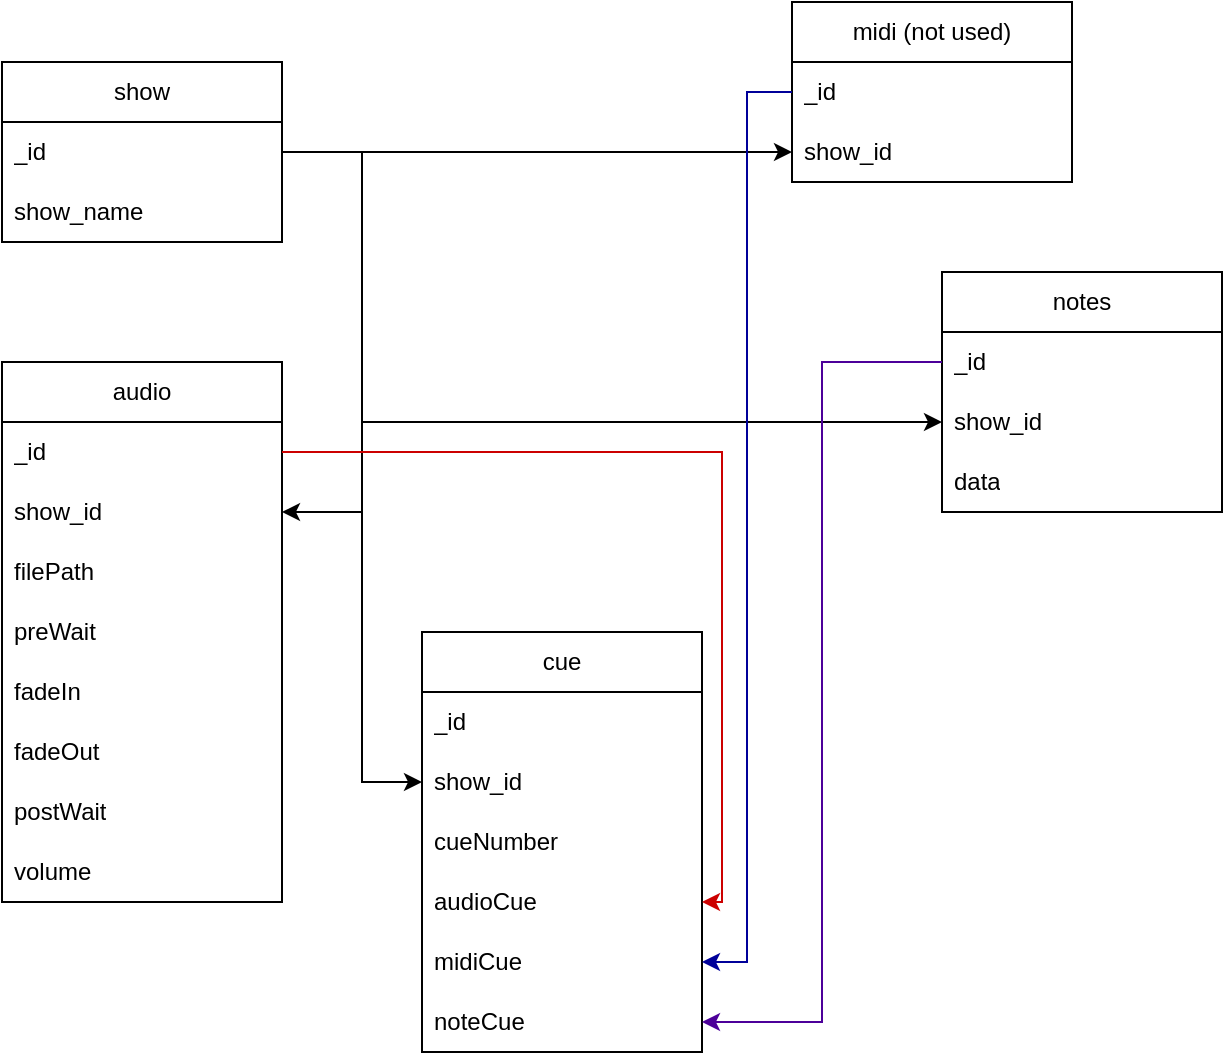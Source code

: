 <mxfile version="24.2.0" type="github" pages="4">
  <diagram name="DB-Structure" id="_VM2OzUkt5WKcNDBvv1c">
    <mxGraphModel dx="1434" dy="738" grid="1" gridSize="10" guides="1" tooltips="1" connect="1" arrows="1" fold="1" page="1" pageScale="1" pageWidth="850" pageHeight="1100" math="0" shadow="0">
      <root>
        <mxCell id="0" />
        <mxCell id="1" parent="0" />
        <mxCell id="sYuyRTLQ1rrv5J8XmXIg-10" value="show" style="swimlane;fontStyle=0;childLayout=stackLayout;horizontal=1;startSize=30;horizontalStack=0;resizeParent=1;resizeParentMax=0;resizeLast=0;collapsible=1;marginBottom=0;whiteSpace=wrap;html=1;points=[[0,0,0,0,0],[0,0.25,0,0,0],[0,0.5,0,0,0],[0,1,0,0,0],[0.25,0,0,0,0],[0.25,1,0,0,0],[0.5,0,0,0,0],[0.75,0,0,0,0],[0.75,1,0,0,0],[1,0,0,0,0],[1,0.25,0,0,0],[1,0.5,0,0,0],[1,1,0,0,0]];" parent="1" vertex="1">
          <mxGeometry x="30" y="75" width="140" height="90" as="geometry">
            <mxRectangle x="90" y="270" width="60" height="30" as="alternateBounds" />
          </mxGeometry>
        </mxCell>
        <mxCell id="sYuyRTLQ1rrv5J8XmXIg-11" value="_id" style="text;strokeColor=none;fillColor=none;align=left;verticalAlign=middle;spacingLeft=4;spacingRight=4;overflow=hidden;points=[[0,0.5],[1,0.5]];portConstraint=eastwest;rotatable=0;whiteSpace=wrap;html=1;" parent="sYuyRTLQ1rrv5J8XmXIg-10" vertex="1">
          <mxGeometry y="30" width="140" height="30" as="geometry" />
        </mxCell>
        <mxCell id="sYuyRTLQ1rrv5J8XmXIg-12" value="show_name" style="text;strokeColor=none;fillColor=none;align=left;verticalAlign=middle;spacingLeft=4;spacingRight=4;overflow=hidden;points=[[0,0.5],[1,0.5]];portConstraint=eastwest;rotatable=0;whiteSpace=wrap;html=1;" parent="sYuyRTLQ1rrv5J8XmXIg-10" vertex="1">
          <mxGeometry y="60" width="140" height="30" as="geometry" />
        </mxCell>
        <mxCell id="sYuyRTLQ1rrv5J8XmXIg-26" value="midi (not used)" style="swimlane;fontStyle=0;childLayout=stackLayout;horizontal=1;startSize=30;horizontalStack=0;resizeParent=1;resizeParentMax=0;resizeLast=0;collapsible=1;marginBottom=0;whiteSpace=wrap;html=1;" parent="1" vertex="1">
          <mxGeometry x="425" y="45" width="140" height="90" as="geometry" />
        </mxCell>
        <mxCell id="sYuyRTLQ1rrv5J8XmXIg-27" value="_id" style="text;strokeColor=none;fillColor=none;align=left;verticalAlign=middle;spacingLeft=4;spacingRight=4;overflow=hidden;points=[[0,0.5],[1,0.5]];portConstraint=eastwest;rotatable=0;whiteSpace=wrap;html=1;" parent="sYuyRTLQ1rrv5J8XmXIg-26" vertex="1">
          <mxGeometry y="30" width="140" height="30" as="geometry" />
        </mxCell>
        <mxCell id="sYuyRTLQ1rrv5J8XmXIg-28" value="show_id" style="text;strokeColor=none;fillColor=none;align=left;verticalAlign=middle;spacingLeft=4;spacingRight=4;overflow=hidden;points=[[0,0.5],[1,0.5]];portConstraint=eastwest;rotatable=0;whiteSpace=wrap;html=1;" parent="sYuyRTLQ1rrv5J8XmXIg-26" vertex="1">
          <mxGeometry y="60" width="140" height="30" as="geometry" />
        </mxCell>
        <mxCell id="sYuyRTLQ1rrv5J8XmXIg-38" value="audio" style="swimlane;fontStyle=0;childLayout=stackLayout;horizontal=1;startSize=30;horizontalStack=0;resizeParent=1;resizeParentMax=0;resizeLast=0;collapsible=1;marginBottom=0;whiteSpace=wrap;html=1;" parent="1" vertex="1">
          <mxGeometry x="30" y="225" width="140" height="270" as="geometry" />
        </mxCell>
        <mxCell id="sYuyRTLQ1rrv5J8XmXIg-40" value="_id" style="text;strokeColor=none;fillColor=none;align=left;verticalAlign=middle;spacingLeft=4;spacingRight=4;overflow=hidden;points=[[0,0.5],[1,0.5]];portConstraint=eastwest;rotatable=0;whiteSpace=wrap;html=1;" parent="sYuyRTLQ1rrv5J8XmXIg-38" vertex="1">
          <mxGeometry y="30" width="140" height="30" as="geometry" />
        </mxCell>
        <mxCell id="sYuyRTLQ1rrv5J8XmXIg-41" value="show_id" style="text;strokeColor=none;fillColor=none;align=left;verticalAlign=middle;spacingLeft=4;spacingRight=4;overflow=hidden;points=[[0,0.5],[1,0.5]];portConstraint=eastwest;rotatable=0;whiteSpace=wrap;html=1;" parent="sYuyRTLQ1rrv5J8XmXIg-38" vertex="1">
          <mxGeometry y="60" width="140" height="30" as="geometry" />
        </mxCell>
        <mxCell id="sYuyRTLQ1rrv5J8XmXIg-42" value="filePath" style="text;strokeColor=none;fillColor=none;align=left;verticalAlign=middle;spacingLeft=4;spacingRight=4;overflow=hidden;points=[[0,0.5],[1,0.5]];portConstraint=eastwest;rotatable=0;whiteSpace=wrap;html=1;" parent="sYuyRTLQ1rrv5J8XmXIg-38" vertex="1">
          <mxGeometry y="90" width="140" height="30" as="geometry" />
        </mxCell>
        <mxCell id="sYuyRTLQ1rrv5J8XmXIg-43" value="preWait" style="text;strokeColor=none;fillColor=none;align=left;verticalAlign=middle;spacingLeft=4;spacingRight=4;overflow=hidden;points=[[0,0.5],[1,0.5]];portConstraint=eastwest;rotatable=0;whiteSpace=wrap;html=1;" parent="sYuyRTLQ1rrv5J8XmXIg-38" vertex="1">
          <mxGeometry y="120" width="140" height="30" as="geometry" />
        </mxCell>
        <mxCell id="sYuyRTLQ1rrv5J8XmXIg-44" value="fadeIn" style="text;strokeColor=none;fillColor=none;align=left;verticalAlign=middle;spacingLeft=4;spacingRight=4;overflow=hidden;points=[[0,0.5],[1,0.5]];portConstraint=eastwest;rotatable=0;whiteSpace=wrap;html=1;" parent="sYuyRTLQ1rrv5J8XmXIg-38" vertex="1">
          <mxGeometry y="150" width="140" height="30" as="geometry" />
        </mxCell>
        <mxCell id="sYuyRTLQ1rrv5J8XmXIg-45" value="fadeOut" style="text;strokeColor=none;fillColor=none;align=left;verticalAlign=middle;spacingLeft=4;spacingRight=4;overflow=hidden;points=[[0,0.5],[1,0.5]];portConstraint=eastwest;rotatable=0;whiteSpace=wrap;html=1;" parent="sYuyRTLQ1rrv5J8XmXIg-38" vertex="1">
          <mxGeometry y="180" width="140" height="30" as="geometry" />
        </mxCell>
        <mxCell id="sYuyRTLQ1rrv5J8XmXIg-46" value="postWait" style="text;strokeColor=none;fillColor=none;align=left;verticalAlign=middle;spacingLeft=4;spacingRight=4;overflow=hidden;points=[[0,0.5],[1,0.5]];portConstraint=eastwest;rotatable=0;whiteSpace=wrap;html=1;" parent="sYuyRTLQ1rrv5J8XmXIg-38" vertex="1">
          <mxGeometry y="210" width="140" height="30" as="geometry" />
        </mxCell>
        <mxCell id="sYuyRTLQ1rrv5J8XmXIg-47" value="volume" style="text;strokeColor=none;fillColor=none;align=left;verticalAlign=middle;spacingLeft=4;spacingRight=4;overflow=hidden;points=[[0,0.5],[1,0.5]];portConstraint=eastwest;rotatable=0;whiteSpace=wrap;html=1;" parent="sYuyRTLQ1rrv5J8XmXIg-38" vertex="1">
          <mxGeometry y="240" width="140" height="30" as="geometry" />
        </mxCell>
        <mxCell id="sYuyRTLQ1rrv5J8XmXIg-75" value="notes" style="swimlane;fontStyle=0;childLayout=stackLayout;horizontal=1;startSize=30;horizontalStack=0;resizeParent=1;resizeParentMax=0;resizeLast=0;collapsible=1;marginBottom=0;whiteSpace=wrap;html=1;" parent="1" vertex="1">
          <mxGeometry x="500" y="180" width="140" height="120" as="geometry" />
        </mxCell>
        <mxCell id="sYuyRTLQ1rrv5J8XmXIg-76" value="_id" style="text;strokeColor=none;fillColor=none;align=left;verticalAlign=middle;spacingLeft=4;spacingRight=4;overflow=hidden;points=[[0,0.5],[1,0.5]];portConstraint=eastwest;rotatable=0;whiteSpace=wrap;html=1;" parent="sYuyRTLQ1rrv5J8XmXIg-75" vertex="1">
          <mxGeometry y="30" width="140" height="30" as="geometry" />
        </mxCell>
        <mxCell id="sYuyRTLQ1rrv5J8XmXIg-77" value="show_id" style="text;strokeColor=none;fillColor=none;align=left;verticalAlign=middle;spacingLeft=4;spacingRight=4;overflow=hidden;points=[[0,0.5],[1,0.5]];portConstraint=eastwest;rotatable=0;whiteSpace=wrap;html=1;" parent="sYuyRTLQ1rrv5J8XmXIg-75" vertex="1">
          <mxGeometry y="60" width="140" height="30" as="geometry" />
        </mxCell>
        <mxCell id="sYuyRTLQ1rrv5J8XmXIg-78" value="data" style="text;strokeColor=none;fillColor=none;align=left;verticalAlign=middle;spacingLeft=4;spacingRight=4;overflow=hidden;points=[[0,0.5],[1,0.5]];portConstraint=eastwest;rotatable=0;whiteSpace=wrap;html=1;" parent="sYuyRTLQ1rrv5J8XmXIg-75" vertex="1">
          <mxGeometry y="90" width="140" height="30" as="geometry" />
        </mxCell>
        <mxCell id="sYuyRTLQ1rrv5J8XmXIg-91" value="cue" style="swimlane;fontStyle=0;childLayout=stackLayout;horizontal=1;startSize=30;horizontalStack=0;resizeParent=1;resizeParentMax=0;resizeLast=0;collapsible=1;marginBottom=0;whiteSpace=wrap;html=1;" parent="1" vertex="1">
          <mxGeometry x="240" y="360" width="140" height="210" as="geometry" />
        </mxCell>
        <mxCell id="sYuyRTLQ1rrv5J8XmXIg-92" value="_id" style="text;strokeColor=none;fillColor=none;align=left;verticalAlign=middle;spacingLeft=4;spacingRight=4;overflow=hidden;points=[[0,0.5],[1,0.5]];portConstraint=eastwest;rotatable=0;whiteSpace=wrap;html=1;" parent="sYuyRTLQ1rrv5J8XmXIg-91" vertex="1">
          <mxGeometry y="30" width="140" height="30" as="geometry" />
        </mxCell>
        <mxCell id="sYuyRTLQ1rrv5J8XmXIg-93" value="show_id" style="text;strokeColor=none;fillColor=none;align=left;verticalAlign=middle;spacingLeft=4;spacingRight=4;overflow=hidden;points=[[0,0.5],[1,0.5]];portConstraint=eastwest;rotatable=0;whiteSpace=wrap;html=1;" parent="sYuyRTLQ1rrv5J8XmXIg-91" vertex="1">
          <mxGeometry y="60" width="140" height="30" as="geometry" />
        </mxCell>
        <mxCell id="sYuyRTLQ1rrv5J8XmXIg-94" value="cueNumber" style="text;strokeColor=none;fillColor=none;align=left;verticalAlign=middle;spacingLeft=4;spacingRight=4;overflow=hidden;points=[[0,0.5],[1,0.5]];portConstraint=eastwest;rotatable=0;whiteSpace=wrap;html=1;" parent="sYuyRTLQ1rrv5J8XmXIg-91" vertex="1">
          <mxGeometry y="90" width="140" height="30" as="geometry" />
        </mxCell>
        <mxCell id="sYuyRTLQ1rrv5J8XmXIg-95" value="audioCue" style="text;strokeColor=none;fillColor=none;align=left;verticalAlign=middle;spacingLeft=4;spacingRight=4;overflow=hidden;points=[[0,0.5],[1,0.5]];portConstraint=eastwest;rotatable=0;whiteSpace=wrap;html=1;" parent="sYuyRTLQ1rrv5J8XmXIg-91" vertex="1">
          <mxGeometry y="120" width="140" height="30" as="geometry" />
        </mxCell>
        <mxCell id="sYuyRTLQ1rrv5J8XmXIg-96" value="midiCue" style="text;strokeColor=none;fillColor=none;align=left;verticalAlign=middle;spacingLeft=4;spacingRight=4;overflow=hidden;points=[[0,0.5],[1,0.5]];portConstraint=eastwest;rotatable=0;whiteSpace=wrap;html=1;" parent="sYuyRTLQ1rrv5J8XmXIg-91" vertex="1">
          <mxGeometry y="150" width="140" height="30" as="geometry" />
        </mxCell>
        <mxCell id="sYuyRTLQ1rrv5J8XmXIg-97" value="noteCue" style="text;strokeColor=none;fillColor=none;align=left;verticalAlign=middle;spacingLeft=4;spacingRight=4;overflow=hidden;points=[[0,0.5],[1,0.5]];portConstraint=eastwest;rotatable=0;whiteSpace=wrap;html=1;" parent="sYuyRTLQ1rrv5J8XmXIg-91" vertex="1">
          <mxGeometry y="180" width="140" height="30" as="geometry" />
        </mxCell>
        <mxCell id="sYuyRTLQ1rrv5J8XmXIg-108" style="edgeStyle=orthogonalEdgeStyle;rounded=0;orthogonalLoop=1;jettySize=auto;html=1;exitX=1;exitY=0.5;exitDx=0;exitDy=0;entryX=1;entryY=0.5;entryDx=0;entryDy=0;" parent="1" source="sYuyRTLQ1rrv5J8XmXIg-11" target="sYuyRTLQ1rrv5J8XmXIg-41" edge="1">
          <mxGeometry relative="1" as="geometry">
            <Array as="points">
              <mxPoint x="210" y="120" />
              <mxPoint x="210" y="300" />
            </Array>
          </mxGeometry>
        </mxCell>
        <mxCell id="sYuyRTLQ1rrv5J8XmXIg-109" style="edgeStyle=orthogonalEdgeStyle;rounded=0;orthogonalLoop=1;jettySize=auto;html=1;exitX=1;exitY=0.5;exitDx=0;exitDy=0;entryX=0;entryY=0.5;entryDx=0;entryDy=0;" parent="1" source="sYuyRTLQ1rrv5J8XmXIg-11" target="sYuyRTLQ1rrv5J8XmXIg-93" edge="1">
          <mxGeometry relative="1" as="geometry">
            <Array as="points">
              <mxPoint x="210" y="120" />
              <mxPoint x="210" y="435" />
            </Array>
          </mxGeometry>
        </mxCell>
        <mxCell id="sYuyRTLQ1rrv5J8XmXIg-111" style="edgeStyle=orthogonalEdgeStyle;rounded=0;orthogonalLoop=1;jettySize=auto;html=1;exitX=1;exitY=0.5;exitDx=0;exitDy=0;entryX=0;entryY=0.5;entryDx=0;entryDy=0;" parent="1" source="sYuyRTLQ1rrv5J8XmXIg-11" target="sYuyRTLQ1rrv5J8XmXIg-28" edge="1">
          <mxGeometry relative="1" as="geometry" />
        </mxCell>
        <mxCell id="sYuyRTLQ1rrv5J8XmXIg-112" style="edgeStyle=orthogonalEdgeStyle;rounded=0;orthogonalLoop=1;jettySize=auto;html=1;exitX=1;exitY=0.5;exitDx=0;exitDy=0;entryX=0;entryY=0.5;entryDx=0;entryDy=0;" parent="1" source="sYuyRTLQ1rrv5J8XmXIg-11" target="sYuyRTLQ1rrv5J8XmXIg-77" edge="1">
          <mxGeometry relative="1" as="geometry">
            <Array as="points">
              <mxPoint x="210" y="120" />
              <mxPoint x="210" y="255" />
            </Array>
          </mxGeometry>
        </mxCell>
        <mxCell id="sYuyRTLQ1rrv5J8XmXIg-113" style="edgeStyle=orthogonalEdgeStyle;rounded=0;orthogonalLoop=1;jettySize=auto;html=1;exitX=0;exitY=0.5;exitDx=0;exitDy=0;entryX=1;entryY=0.5;entryDx=0;entryDy=0;strokeColor=#000099;" parent="1" source="sYuyRTLQ1rrv5J8XmXIg-27" target="sYuyRTLQ1rrv5J8XmXIg-96" edge="1">
          <mxGeometry relative="1" as="geometry" />
        </mxCell>
        <mxCell id="sYuyRTLQ1rrv5J8XmXIg-114" style="edgeStyle=orthogonalEdgeStyle;rounded=0;orthogonalLoop=1;jettySize=auto;html=1;exitX=1;exitY=0.5;exitDx=0;exitDy=0;entryX=1;entryY=0.5;entryDx=0;entryDy=0;strokeColor=#CC0000;" parent="1" source="sYuyRTLQ1rrv5J8XmXIg-40" target="sYuyRTLQ1rrv5J8XmXIg-95" edge="1">
          <mxGeometry relative="1" as="geometry">
            <Array as="points">
              <mxPoint x="390" y="270" />
              <mxPoint x="390" y="495" />
            </Array>
          </mxGeometry>
        </mxCell>
        <mxCell id="sYuyRTLQ1rrv5J8XmXIg-115" style="edgeStyle=orthogonalEdgeStyle;rounded=0;orthogonalLoop=1;jettySize=auto;html=1;exitX=0;exitY=0.5;exitDx=0;exitDy=0;entryX=1;entryY=0.5;entryDx=0;entryDy=0;strokeColor=#4C0099;" parent="1" source="sYuyRTLQ1rrv5J8XmXIg-76" target="sYuyRTLQ1rrv5J8XmXIg-97" edge="1">
          <mxGeometry relative="1" as="geometry" />
        </mxCell>
      </root>
    </mxGraphModel>
  </diagram>
  <diagram name="DB-DataType" id="jBJTWbx4AYzVsBzBEnaI">
    <mxGraphModel dx="1434" dy="-362" grid="1" gridSize="10" guides="1" tooltips="1" connect="1" arrows="1" fold="1" page="1" pageScale="1" pageWidth="850" pageHeight="1100" math="0" shadow="0">
      <root>
        <mxCell id="3jayRmXPrTpXaJkIjqx8-0" />
        <mxCell id="3jayRmXPrTpXaJkIjqx8-1" parent="3jayRmXPrTpXaJkIjqx8-0" />
        <mxCell id="YRNJEEUI2VLZXgQg5jCz-26" value="audio" style="shape=table;startSize=30;container=1;collapsible=0;childLayout=tableLayout;strokeColor=default;fontSize=16;" parent="3jayRmXPrTpXaJkIjqx8-1" vertex="1">
          <mxGeometry x="30" y="1320" width="690" height="370" as="geometry" />
        </mxCell>
        <mxCell id="YRNJEEUI2VLZXgQg5jCz-27" value="" style="shape=tableRow;horizontal=0;startSize=0;swimlaneHead=0;swimlaneBody=0;strokeColor=inherit;top=0;left=0;bottom=0;right=0;collapsible=0;dropTarget=0;fillColor=none;points=[[0,0.5],[1,0.5]];portConstraint=eastwest;fontSize=16;" parent="YRNJEEUI2VLZXgQg5jCz-26" vertex="1">
          <mxGeometry y="30" width="690" height="20" as="geometry" />
        </mxCell>
        <mxCell id="YRNJEEUI2VLZXgQg5jCz-28" value="Field" style="shape=partialRectangle;html=1;whiteSpace=wrap;connectable=0;strokeColor=inherit;overflow=hidden;fillColor=none;top=0;left=0;bottom=0;right=0;pointerEvents=1;fontSize=16;" parent="YRNJEEUI2VLZXgQg5jCz-27" vertex="1">
          <mxGeometry width="100" height="20" as="geometry">
            <mxRectangle width="100" height="20" as="alternateBounds" />
          </mxGeometry>
        </mxCell>
        <mxCell id="YRNJEEUI2VLZXgQg5jCz-105" value="Type" style="shape=partialRectangle;html=1;whiteSpace=wrap;connectable=0;strokeColor=inherit;overflow=hidden;fillColor=none;top=0;left=0;bottom=0;right=0;pointerEvents=1;fontSize=16;" parent="YRNJEEUI2VLZXgQg5jCz-27" vertex="1">
          <mxGeometry x="100" width="100" height="20" as="geometry">
            <mxRectangle width="100" height="20" as="alternateBounds" />
          </mxGeometry>
        </mxCell>
        <mxCell id="YRNJEEUI2VLZXgQg5jCz-29" value="DataType" style="shape=partialRectangle;html=1;whiteSpace=wrap;connectable=0;strokeColor=inherit;overflow=hidden;fillColor=none;top=0;left=0;bottom=0;right=0;pointerEvents=1;fontSize=16;" parent="YRNJEEUI2VLZXgQg5jCz-27" vertex="1">
          <mxGeometry x="200" width="100" height="20" as="geometry">
            <mxRectangle width="100" height="20" as="alternateBounds" />
          </mxGeometry>
        </mxCell>
        <mxCell id="YRNJEEUI2VLZXgQg5jCz-30" value="Purpose" style="shape=partialRectangle;html=1;whiteSpace=wrap;connectable=0;strokeColor=inherit;overflow=hidden;fillColor=none;top=0;left=0;bottom=0;right=0;pointerEvents=1;fontSize=16;" parent="YRNJEEUI2VLZXgQg5jCz-27" vertex="1">
          <mxGeometry x="300" width="390" height="20" as="geometry">
            <mxRectangle width="390" height="20" as="alternateBounds" />
          </mxGeometry>
        </mxCell>
        <mxCell id="YRNJEEUI2VLZXgQg5jCz-31" value="" style="shape=tableRow;horizontal=0;startSize=0;swimlaneHead=0;swimlaneBody=0;strokeColor=inherit;top=0;left=0;bottom=0;right=0;collapsible=0;dropTarget=0;fillColor=none;points=[[0,0.5],[1,0.5]];portConstraint=eastwest;fontSize=16;" parent="YRNJEEUI2VLZXgQg5jCz-26" vertex="1">
          <mxGeometry y="50" width="690" height="40" as="geometry" />
        </mxCell>
        <mxCell id="YRNJEEUI2VLZXgQg5jCz-32" value="_id" style="shape=partialRectangle;html=1;whiteSpace=wrap;connectable=0;strokeColor=inherit;overflow=hidden;fillColor=none;top=0;left=0;bottom=0;right=0;pointerEvents=1;fontSize=16;" parent="YRNJEEUI2VLZXgQg5jCz-31" vertex="1">
          <mxGeometry width="100" height="40" as="geometry">
            <mxRectangle width="100" height="40" as="alternateBounds" />
          </mxGeometry>
        </mxCell>
        <mxCell id="YRNJEEUI2VLZXgQg5jCz-106" value="Primary" style="shape=partialRectangle;html=1;whiteSpace=wrap;connectable=0;strokeColor=inherit;overflow=hidden;fillColor=none;top=0;left=0;bottom=0;right=0;pointerEvents=1;fontSize=16;" parent="YRNJEEUI2VLZXgQg5jCz-31" vertex="1">
          <mxGeometry x="100" width="100" height="40" as="geometry">
            <mxRectangle width="100" height="40" as="alternateBounds" />
          </mxGeometry>
        </mxCell>
        <mxCell id="YRNJEEUI2VLZXgQg5jCz-33" value="Integer" style="shape=partialRectangle;html=1;whiteSpace=wrap;connectable=0;strokeColor=inherit;overflow=hidden;fillColor=none;top=0;left=0;bottom=0;right=0;pointerEvents=1;fontSize=16;" parent="YRNJEEUI2VLZXgQg5jCz-31" vertex="1">
          <mxGeometry x="200" width="100" height="40" as="geometry">
            <mxRectangle width="100" height="40" as="alternateBounds" />
          </mxGeometry>
        </mxCell>
        <mxCell id="YRNJEEUI2VLZXgQg5jCz-34" value="Stores the unique id of the settings for the audio file to be used in the application" style="shape=partialRectangle;html=1;whiteSpace=wrap;connectable=0;strokeColor=inherit;overflow=hidden;fillColor=none;top=0;left=0;bottom=0;right=0;pointerEvents=1;fontSize=16;" parent="YRNJEEUI2VLZXgQg5jCz-31" vertex="1">
          <mxGeometry x="300" width="390" height="40" as="geometry">
            <mxRectangle width="390" height="40" as="alternateBounds" />
          </mxGeometry>
        </mxCell>
        <mxCell id="YRNJEEUI2VLZXgQg5jCz-35" value="" style="shape=tableRow;horizontal=0;startSize=0;swimlaneHead=0;swimlaneBody=0;strokeColor=inherit;top=0;left=0;bottom=0;right=0;collapsible=0;dropTarget=0;fillColor=none;points=[[0,0.5],[1,0.5]];portConstraint=eastwest;fontSize=16;" parent="YRNJEEUI2VLZXgQg5jCz-26" vertex="1">
          <mxGeometry y="90" width="690" height="40" as="geometry" />
        </mxCell>
        <mxCell id="YRNJEEUI2VLZXgQg5jCz-36" value="show_id" style="shape=partialRectangle;html=1;whiteSpace=wrap;connectable=0;strokeColor=inherit;overflow=hidden;fillColor=none;top=0;left=0;bottom=0;right=0;pointerEvents=1;fontSize=16;" parent="YRNJEEUI2VLZXgQg5jCz-35" vertex="1">
          <mxGeometry width="100" height="40" as="geometry">
            <mxRectangle width="100" height="40" as="alternateBounds" />
          </mxGeometry>
        </mxCell>
        <mxCell id="YRNJEEUI2VLZXgQg5jCz-107" value="Foreign" style="shape=partialRectangle;html=1;whiteSpace=wrap;connectable=0;strokeColor=inherit;overflow=hidden;fillColor=none;top=0;left=0;bottom=0;right=0;pointerEvents=1;fontSize=16;" parent="YRNJEEUI2VLZXgQg5jCz-35" vertex="1">
          <mxGeometry x="100" width="100" height="40" as="geometry">
            <mxRectangle width="100" height="40" as="alternateBounds" />
          </mxGeometry>
        </mxCell>
        <mxCell id="YRNJEEUI2VLZXgQg5jCz-37" value="Integer" style="shape=partialRectangle;html=1;whiteSpace=wrap;connectable=0;strokeColor=inherit;overflow=hidden;fillColor=none;top=0;left=0;bottom=0;right=0;pointerEvents=1;fontSize=16;" parent="YRNJEEUI2VLZXgQg5jCz-35" vertex="1">
          <mxGeometry x="200" width="100" height="40" as="geometry">
            <mxRectangle width="100" height="40" as="alternateBounds" />
          </mxGeometry>
        </mxCell>
        <mxCell id="YRNJEEUI2VLZXgQg5jCz-38" value="Used so that it is easy to know which audio settings is associated with what show." style="shape=partialRectangle;html=1;whiteSpace=wrap;connectable=0;strokeColor=inherit;overflow=hidden;fillColor=none;top=0;left=0;bottom=0;right=0;pointerEvents=1;fontSize=16;" parent="YRNJEEUI2VLZXgQg5jCz-35" vertex="1">
          <mxGeometry x="300" width="390" height="40" as="geometry">
            <mxRectangle width="390" height="40" as="alternateBounds" />
          </mxGeometry>
        </mxCell>
        <mxCell id="YRNJEEUI2VLZXgQg5jCz-39" style="shape=tableRow;horizontal=0;startSize=0;swimlaneHead=0;swimlaneBody=0;strokeColor=inherit;top=0;left=0;bottom=0;right=0;collapsible=0;dropTarget=0;fillColor=none;points=[[0,0.5],[1,0.5]];portConstraint=eastwest;fontSize=16;" parent="YRNJEEUI2VLZXgQg5jCz-26" vertex="1">
          <mxGeometry y="130" width="690" height="40" as="geometry" />
        </mxCell>
        <mxCell id="YRNJEEUI2VLZXgQg5jCz-40" value="filePath" style="shape=partialRectangle;html=1;whiteSpace=wrap;connectable=0;strokeColor=inherit;overflow=hidden;fillColor=none;top=0;left=0;bottom=0;right=0;pointerEvents=1;fontSize=16;" parent="YRNJEEUI2VLZXgQg5jCz-39" vertex="1">
          <mxGeometry width="100" height="40" as="geometry">
            <mxRectangle width="100" height="40" as="alternateBounds" />
          </mxGeometry>
        </mxCell>
        <mxCell id="YRNJEEUI2VLZXgQg5jCz-108" style="shape=partialRectangle;html=1;whiteSpace=wrap;connectable=0;strokeColor=inherit;overflow=hidden;fillColor=none;top=0;left=0;bottom=0;right=0;pointerEvents=1;fontSize=16;" parent="YRNJEEUI2VLZXgQg5jCz-39" vertex="1">
          <mxGeometry x="100" width="100" height="40" as="geometry">
            <mxRectangle width="100" height="40" as="alternateBounds" />
          </mxGeometry>
        </mxCell>
        <mxCell id="YRNJEEUI2VLZXgQg5jCz-41" value="VarChar" style="shape=partialRectangle;html=1;whiteSpace=wrap;connectable=0;strokeColor=inherit;overflow=hidden;fillColor=none;top=0;left=0;bottom=0;right=0;pointerEvents=1;fontSize=16;" parent="YRNJEEUI2VLZXgQg5jCz-39" vertex="1">
          <mxGeometry x="200" width="100" height="40" as="geometry">
            <mxRectangle width="100" height="40" as="alternateBounds" />
          </mxGeometry>
        </mxCell>
        <mxCell id="YRNJEEUI2VLZXgQg5jCz-42" value="Store the location of the audio file" style="shape=partialRectangle;html=1;whiteSpace=wrap;connectable=0;strokeColor=inherit;overflow=hidden;fillColor=none;top=0;left=0;bottom=0;right=0;pointerEvents=1;fontSize=16;" parent="YRNJEEUI2VLZXgQg5jCz-39" vertex="1">
          <mxGeometry x="300" width="390" height="40" as="geometry">
            <mxRectangle width="390" height="40" as="alternateBounds" />
          </mxGeometry>
        </mxCell>
        <mxCell id="YRNJEEUI2VLZXgQg5jCz-43" style="shape=tableRow;horizontal=0;startSize=0;swimlaneHead=0;swimlaneBody=0;strokeColor=inherit;top=0;left=0;bottom=0;right=0;collapsible=0;dropTarget=0;fillColor=none;points=[[0,0.5],[1,0.5]];portConstraint=eastwest;fontSize=16;" parent="YRNJEEUI2VLZXgQg5jCz-26" vertex="1">
          <mxGeometry y="170" width="690" height="40" as="geometry" />
        </mxCell>
        <mxCell id="YRNJEEUI2VLZXgQg5jCz-44" value="preWait" style="shape=partialRectangle;html=1;whiteSpace=wrap;connectable=0;strokeColor=inherit;overflow=hidden;fillColor=none;top=0;left=0;bottom=0;right=0;pointerEvents=1;fontSize=16;" parent="YRNJEEUI2VLZXgQg5jCz-43" vertex="1">
          <mxGeometry width="100" height="40" as="geometry">
            <mxRectangle width="100" height="40" as="alternateBounds" />
          </mxGeometry>
        </mxCell>
        <mxCell id="YRNJEEUI2VLZXgQg5jCz-109" style="shape=partialRectangle;html=1;whiteSpace=wrap;connectable=0;strokeColor=inherit;overflow=hidden;fillColor=none;top=0;left=0;bottom=0;right=0;pointerEvents=1;fontSize=16;" parent="YRNJEEUI2VLZXgQg5jCz-43" vertex="1">
          <mxGeometry x="100" width="100" height="40" as="geometry">
            <mxRectangle width="100" height="40" as="alternateBounds" />
          </mxGeometry>
        </mxCell>
        <mxCell id="YRNJEEUI2VLZXgQg5jCz-45" value="Float" style="shape=partialRectangle;html=1;whiteSpace=wrap;connectable=0;strokeColor=inherit;overflow=hidden;fillColor=none;top=0;left=0;bottom=0;right=0;pointerEvents=1;fontSize=16;" parent="YRNJEEUI2VLZXgQg5jCz-43" vertex="1">
          <mxGeometry x="200" width="100" height="40" as="geometry">
            <mxRectangle width="100" height="40" as="alternateBounds" />
          </mxGeometry>
        </mxCell>
        <mxCell id="YRNJEEUI2VLZXgQg5jCz-46" value="How long the audio waits before playing when the operator presses go" style="shape=partialRectangle;html=1;whiteSpace=wrap;connectable=0;strokeColor=inherit;overflow=hidden;fillColor=none;top=0;left=0;bottom=0;right=0;pointerEvents=1;fontSize=16;" parent="YRNJEEUI2VLZXgQg5jCz-43" vertex="1">
          <mxGeometry x="300" width="390" height="40" as="geometry">
            <mxRectangle width="390" height="40" as="alternateBounds" />
          </mxGeometry>
        </mxCell>
        <mxCell id="YRNJEEUI2VLZXgQg5jCz-47" style="shape=tableRow;horizontal=0;startSize=0;swimlaneHead=0;swimlaneBody=0;strokeColor=inherit;top=0;left=0;bottom=0;right=0;collapsible=0;dropTarget=0;fillColor=none;points=[[0,0.5],[1,0.5]];portConstraint=eastwest;fontSize=16;" parent="YRNJEEUI2VLZXgQg5jCz-26" vertex="1">
          <mxGeometry y="210" width="690" height="40" as="geometry" />
        </mxCell>
        <mxCell id="YRNJEEUI2VLZXgQg5jCz-48" value="fadeIn" style="shape=partialRectangle;html=1;whiteSpace=wrap;connectable=0;strokeColor=inherit;overflow=hidden;fillColor=none;top=0;left=0;bottom=0;right=0;pointerEvents=1;fontSize=16;" parent="YRNJEEUI2VLZXgQg5jCz-47" vertex="1">
          <mxGeometry width="100" height="40" as="geometry">
            <mxRectangle width="100" height="40" as="alternateBounds" />
          </mxGeometry>
        </mxCell>
        <mxCell id="YRNJEEUI2VLZXgQg5jCz-110" style="shape=partialRectangle;html=1;whiteSpace=wrap;connectable=0;strokeColor=inherit;overflow=hidden;fillColor=none;top=0;left=0;bottom=0;right=0;pointerEvents=1;fontSize=16;" parent="YRNJEEUI2VLZXgQg5jCz-47" vertex="1">
          <mxGeometry x="100" width="100" height="40" as="geometry">
            <mxRectangle width="100" height="40" as="alternateBounds" />
          </mxGeometry>
        </mxCell>
        <mxCell id="YRNJEEUI2VLZXgQg5jCz-49" value="Float" style="shape=partialRectangle;html=1;whiteSpace=wrap;connectable=0;strokeColor=inherit;overflow=hidden;fillColor=none;top=0;left=0;bottom=0;right=0;pointerEvents=1;fontSize=16;" parent="YRNJEEUI2VLZXgQg5jCz-47" vertex="1">
          <mxGeometry x="200" width="100" height="40" as="geometry">
            <mxRectangle width="100" height="40" as="alternateBounds" />
          </mxGeometry>
        </mxCell>
        <mxCell id="YRNJEEUI2VLZXgQg5jCz-50" value="How long it takes for the volume to go from 0% to 100% when the operator presses go" style="shape=partialRectangle;html=1;whiteSpace=wrap;connectable=0;strokeColor=inherit;overflow=hidden;fillColor=none;top=0;left=0;bottom=0;right=0;pointerEvents=1;fontSize=16;" parent="YRNJEEUI2VLZXgQg5jCz-47" vertex="1">
          <mxGeometry x="300" width="390" height="40" as="geometry">
            <mxRectangle width="390" height="40" as="alternateBounds" />
          </mxGeometry>
        </mxCell>
        <mxCell id="YRNJEEUI2VLZXgQg5jCz-51" style="shape=tableRow;horizontal=0;startSize=0;swimlaneHead=0;swimlaneBody=0;strokeColor=inherit;top=0;left=0;bottom=0;right=0;collapsible=0;dropTarget=0;fillColor=none;points=[[0,0.5],[1,0.5]];portConstraint=eastwest;fontSize=16;" parent="YRNJEEUI2VLZXgQg5jCz-26" vertex="1">
          <mxGeometry y="250" width="690" height="40" as="geometry" />
        </mxCell>
        <mxCell id="YRNJEEUI2VLZXgQg5jCz-52" value="fadeOut" style="shape=partialRectangle;html=1;whiteSpace=wrap;connectable=0;strokeColor=inherit;overflow=hidden;fillColor=none;top=0;left=0;bottom=0;right=0;pointerEvents=1;fontSize=16;" parent="YRNJEEUI2VLZXgQg5jCz-51" vertex="1">
          <mxGeometry width="100" height="40" as="geometry">
            <mxRectangle width="100" height="40" as="alternateBounds" />
          </mxGeometry>
        </mxCell>
        <mxCell id="YRNJEEUI2VLZXgQg5jCz-111" style="shape=partialRectangle;html=1;whiteSpace=wrap;connectable=0;strokeColor=inherit;overflow=hidden;fillColor=none;top=0;left=0;bottom=0;right=0;pointerEvents=1;fontSize=16;" parent="YRNJEEUI2VLZXgQg5jCz-51" vertex="1">
          <mxGeometry x="100" width="100" height="40" as="geometry">
            <mxRectangle width="100" height="40" as="alternateBounds" />
          </mxGeometry>
        </mxCell>
        <mxCell id="YRNJEEUI2VLZXgQg5jCz-53" value="Float" style="shape=partialRectangle;html=1;whiteSpace=wrap;connectable=0;strokeColor=inherit;overflow=hidden;fillColor=none;top=0;left=0;bottom=0;right=0;pointerEvents=1;fontSize=16;" parent="YRNJEEUI2VLZXgQg5jCz-51" vertex="1">
          <mxGeometry x="200" width="100" height="40" as="geometry">
            <mxRectangle width="100" height="40" as="alternateBounds" />
          </mxGeometry>
        </mxCell>
        <mxCell id="YRNJEEUI2VLZXgQg5jCz-54" value="How long it takes for the volume to go from 100% to 0% when audio is at the end" style="shape=partialRectangle;html=1;whiteSpace=wrap;connectable=0;strokeColor=inherit;overflow=hidden;fillColor=none;top=0;left=0;bottom=0;right=0;pointerEvents=1;fontSize=16;" parent="YRNJEEUI2VLZXgQg5jCz-51" vertex="1">
          <mxGeometry x="300" width="390" height="40" as="geometry">
            <mxRectangle width="390" height="40" as="alternateBounds" />
          </mxGeometry>
        </mxCell>
        <mxCell id="YRNJEEUI2VLZXgQg5jCz-55" style="shape=tableRow;horizontal=0;startSize=0;swimlaneHead=0;swimlaneBody=0;strokeColor=inherit;top=0;left=0;bottom=0;right=0;collapsible=0;dropTarget=0;fillColor=none;points=[[0,0.5],[1,0.5]];portConstraint=eastwest;fontSize=16;" parent="YRNJEEUI2VLZXgQg5jCz-26" vertex="1">
          <mxGeometry y="290" width="690" height="40" as="geometry" />
        </mxCell>
        <mxCell id="YRNJEEUI2VLZXgQg5jCz-56" value="postWait" style="shape=partialRectangle;html=1;whiteSpace=wrap;connectable=0;strokeColor=inherit;overflow=hidden;fillColor=none;top=0;left=0;bottom=0;right=0;pointerEvents=1;fontSize=16;" parent="YRNJEEUI2VLZXgQg5jCz-55" vertex="1">
          <mxGeometry width="100" height="40" as="geometry">
            <mxRectangle width="100" height="40" as="alternateBounds" />
          </mxGeometry>
        </mxCell>
        <mxCell id="YRNJEEUI2VLZXgQg5jCz-112" style="shape=partialRectangle;html=1;whiteSpace=wrap;connectable=0;strokeColor=inherit;overflow=hidden;fillColor=none;top=0;left=0;bottom=0;right=0;pointerEvents=1;fontSize=16;" parent="YRNJEEUI2VLZXgQg5jCz-55" vertex="1">
          <mxGeometry x="100" width="100" height="40" as="geometry">
            <mxRectangle width="100" height="40" as="alternateBounds" />
          </mxGeometry>
        </mxCell>
        <mxCell id="YRNJEEUI2VLZXgQg5jCz-57" value="Float" style="shape=partialRectangle;html=1;whiteSpace=wrap;connectable=0;strokeColor=inherit;overflow=hidden;fillColor=none;top=0;left=0;bottom=0;right=0;pointerEvents=1;fontSize=16;" parent="YRNJEEUI2VLZXgQg5jCz-55" vertex="1">
          <mxGeometry x="200" width="100" height="40" as="geometry">
            <mxRectangle width="100" height="40" as="alternateBounds" />
          </mxGeometry>
        </mxCell>
        <mxCell id="YRNJEEUI2VLZXgQg5jCz-58" value="How long the audio waits after playing when the operator presses go" style="shape=partialRectangle;html=1;whiteSpace=wrap;connectable=0;strokeColor=inherit;overflow=hidden;fillColor=none;top=0;left=0;bottom=0;right=0;pointerEvents=1;fontSize=16;" parent="YRNJEEUI2VLZXgQg5jCz-55" vertex="1">
          <mxGeometry x="300" width="390" height="40" as="geometry">
            <mxRectangle width="390" height="40" as="alternateBounds" />
          </mxGeometry>
        </mxCell>
        <mxCell id="YRNJEEUI2VLZXgQg5jCz-92" style="shape=tableRow;horizontal=0;startSize=0;swimlaneHead=0;swimlaneBody=0;strokeColor=inherit;top=0;left=0;bottom=0;right=0;collapsible=0;dropTarget=0;fillColor=none;points=[[0,0.5],[1,0.5]];portConstraint=eastwest;fontSize=16;" parent="YRNJEEUI2VLZXgQg5jCz-26" vertex="1">
          <mxGeometry y="330" width="690" height="40" as="geometry" />
        </mxCell>
        <mxCell id="YRNJEEUI2VLZXgQg5jCz-93" value="volume" style="shape=partialRectangle;html=1;whiteSpace=wrap;connectable=0;strokeColor=inherit;overflow=hidden;fillColor=none;top=0;left=0;bottom=0;right=0;pointerEvents=1;fontSize=16;" parent="YRNJEEUI2VLZXgQg5jCz-92" vertex="1">
          <mxGeometry width="100" height="40" as="geometry">
            <mxRectangle width="100" height="40" as="alternateBounds" />
          </mxGeometry>
        </mxCell>
        <mxCell id="YRNJEEUI2VLZXgQg5jCz-113" style="shape=partialRectangle;html=1;whiteSpace=wrap;connectable=0;strokeColor=inherit;overflow=hidden;fillColor=none;top=0;left=0;bottom=0;right=0;pointerEvents=1;fontSize=16;" parent="YRNJEEUI2VLZXgQg5jCz-92" vertex="1">
          <mxGeometry x="100" width="100" height="40" as="geometry">
            <mxRectangle width="100" height="40" as="alternateBounds" />
          </mxGeometry>
        </mxCell>
        <mxCell id="YRNJEEUI2VLZXgQg5jCz-94" value="Float" style="shape=partialRectangle;html=1;whiteSpace=wrap;connectable=0;strokeColor=inherit;overflow=hidden;fillColor=none;top=0;left=0;bottom=0;right=0;pointerEvents=1;fontSize=16;" parent="YRNJEEUI2VLZXgQg5jCz-92" vertex="1">
          <mxGeometry x="200" width="100" height="40" as="geometry">
            <mxRectangle width="100" height="40" as="alternateBounds" />
          </mxGeometry>
        </mxCell>
        <mxCell id="YRNJEEUI2VLZXgQg5jCz-95" value="How loud the audio is between 0 and 1" style="shape=partialRectangle;html=1;whiteSpace=wrap;connectable=0;strokeColor=inherit;overflow=hidden;fillColor=none;top=0;left=0;bottom=0;right=0;pointerEvents=1;fontSize=16;" parent="YRNJEEUI2VLZXgQg5jCz-92" vertex="1">
          <mxGeometry x="300" width="390" height="40" as="geometry">
            <mxRectangle width="390" height="40" as="alternateBounds" />
          </mxGeometry>
        </mxCell>
        <mxCell id="YRNJEEUI2VLZXgQg5jCz-59" value="show" style="shape=table;startSize=30;container=1;collapsible=0;childLayout=tableLayout;strokeColor=default;fontSize=16;" parent="3jayRmXPrTpXaJkIjqx8-1" vertex="1">
          <mxGeometry x="30" y="1160" width="690" height="150" as="geometry" />
        </mxCell>
        <mxCell id="YRNJEEUI2VLZXgQg5jCz-60" value="" style="shape=tableRow;horizontal=0;startSize=0;swimlaneHead=0;swimlaneBody=0;strokeColor=inherit;top=0;left=0;bottom=0;right=0;collapsible=0;dropTarget=0;fillColor=none;points=[[0,0.5],[1,0.5]];portConstraint=eastwest;fontSize=16;" parent="YRNJEEUI2VLZXgQg5jCz-59" vertex="1">
          <mxGeometry y="30" width="690" height="20" as="geometry" />
        </mxCell>
        <mxCell id="YRNJEEUI2VLZXgQg5jCz-61" value="Field" style="shape=partialRectangle;html=1;whiteSpace=wrap;connectable=0;strokeColor=inherit;overflow=hidden;fillColor=none;top=0;left=0;bottom=0;right=0;pointerEvents=1;fontSize=16;" parent="YRNJEEUI2VLZXgQg5jCz-60" vertex="1">
          <mxGeometry width="100" height="20" as="geometry">
            <mxRectangle width="100" height="20" as="alternateBounds" />
          </mxGeometry>
        </mxCell>
        <mxCell id="YRNJEEUI2VLZXgQg5jCz-114" value="Type" style="shape=partialRectangle;html=1;whiteSpace=wrap;connectable=0;strokeColor=inherit;overflow=hidden;fillColor=none;top=0;left=0;bottom=0;right=0;pointerEvents=1;fontSize=16;" parent="YRNJEEUI2VLZXgQg5jCz-60" vertex="1">
          <mxGeometry x="100" width="100" height="20" as="geometry">
            <mxRectangle width="100" height="20" as="alternateBounds" />
          </mxGeometry>
        </mxCell>
        <mxCell id="YRNJEEUI2VLZXgQg5jCz-62" value="DataType" style="shape=partialRectangle;html=1;whiteSpace=wrap;connectable=0;strokeColor=inherit;overflow=hidden;fillColor=none;top=0;left=0;bottom=0;right=0;pointerEvents=1;fontSize=16;" parent="YRNJEEUI2VLZXgQg5jCz-60" vertex="1">
          <mxGeometry x="200" width="101" height="20" as="geometry">
            <mxRectangle width="101" height="20" as="alternateBounds" />
          </mxGeometry>
        </mxCell>
        <mxCell id="YRNJEEUI2VLZXgQg5jCz-63" value="Purpose" style="shape=partialRectangle;html=1;whiteSpace=wrap;connectable=0;strokeColor=inherit;overflow=hidden;fillColor=none;top=0;left=0;bottom=0;right=0;pointerEvents=1;fontSize=16;" parent="YRNJEEUI2VLZXgQg5jCz-60" vertex="1">
          <mxGeometry x="301" width="389" height="20" as="geometry">
            <mxRectangle width="389" height="20" as="alternateBounds" />
          </mxGeometry>
        </mxCell>
        <mxCell id="YRNJEEUI2VLZXgQg5jCz-64" value="" style="shape=tableRow;horizontal=0;startSize=0;swimlaneHead=0;swimlaneBody=0;strokeColor=inherit;top=0;left=0;bottom=0;right=0;collapsible=0;dropTarget=0;fillColor=none;points=[[0,0.5],[1,0.5]];portConstraint=eastwest;fontSize=16;" parent="YRNJEEUI2VLZXgQg5jCz-59" vertex="1">
          <mxGeometry y="50" width="690" height="40" as="geometry" />
        </mxCell>
        <mxCell id="YRNJEEUI2VLZXgQg5jCz-65" value="_id" style="shape=partialRectangle;html=1;whiteSpace=wrap;connectable=0;strokeColor=inherit;overflow=hidden;fillColor=none;top=0;left=0;bottom=0;right=0;pointerEvents=1;fontSize=16;" parent="YRNJEEUI2VLZXgQg5jCz-64" vertex="1">
          <mxGeometry width="100" height="40" as="geometry">
            <mxRectangle width="100" height="40" as="alternateBounds" />
          </mxGeometry>
        </mxCell>
        <mxCell id="YRNJEEUI2VLZXgQg5jCz-115" value="Primary" style="shape=partialRectangle;html=1;whiteSpace=wrap;connectable=0;strokeColor=inherit;overflow=hidden;fillColor=none;top=0;left=0;bottom=0;right=0;pointerEvents=1;fontSize=16;" parent="YRNJEEUI2VLZXgQg5jCz-64" vertex="1">
          <mxGeometry x="100" width="100" height="40" as="geometry">
            <mxRectangle width="100" height="40" as="alternateBounds" />
          </mxGeometry>
        </mxCell>
        <mxCell id="YRNJEEUI2VLZXgQg5jCz-66" value="Int" style="shape=partialRectangle;html=1;whiteSpace=wrap;connectable=0;strokeColor=inherit;overflow=hidden;fillColor=none;top=0;left=0;bottom=0;right=0;pointerEvents=1;fontSize=16;" parent="YRNJEEUI2VLZXgQg5jCz-64" vertex="1">
          <mxGeometry x="200" width="101" height="40" as="geometry">
            <mxRectangle width="101" height="40" as="alternateBounds" />
          </mxGeometry>
        </mxCell>
        <mxCell id="YRNJEEUI2VLZXgQg5jCz-67" value="Creates a unique id for the shows so that multiple shows can be stored in the database at the same time" style="shape=partialRectangle;html=1;whiteSpace=wrap;connectable=0;strokeColor=inherit;overflow=hidden;fillColor=none;top=0;left=0;bottom=0;right=0;pointerEvents=1;fontSize=16;" parent="YRNJEEUI2VLZXgQg5jCz-64" vertex="1">
          <mxGeometry x="301" width="389" height="40" as="geometry">
            <mxRectangle width="389" height="40" as="alternateBounds" />
          </mxGeometry>
        </mxCell>
        <mxCell id="YRNJEEUI2VLZXgQg5jCz-68" value="" style="shape=tableRow;horizontal=0;startSize=0;swimlaneHead=0;swimlaneBody=0;strokeColor=inherit;top=0;left=0;bottom=0;right=0;collapsible=0;dropTarget=0;fillColor=none;points=[[0,0.5],[1,0.5]];portConstraint=eastwest;fontSize=16;" parent="YRNJEEUI2VLZXgQg5jCz-59" vertex="1">
          <mxGeometry y="90" width="690" height="60" as="geometry" />
        </mxCell>
        <mxCell id="YRNJEEUI2VLZXgQg5jCz-69" value="show_name" style="shape=partialRectangle;html=1;whiteSpace=wrap;connectable=0;strokeColor=inherit;overflow=hidden;fillColor=none;top=0;left=0;bottom=0;right=0;pointerEvents=1;fontSize=16;" parent="YRNJEEUI2VLZXgQg5jCz-68" vertex="1">
          <mxGeometry width="100" height="60" as="geometry">
            <mxRectangle width="100" height="60" as="alternateBounds" />
          </mxGeometry>
        </mxCell>
        <mxCell id="YRNJEEUI2VLZXgQg5jCz-116" style="shape=partialRectangle;html=1;whiteSpace=wrap;connectable=0;strokeColor=inherit;overflow=hidden;fillColor=none;top=0;left=0;bottom=0;right=0;pointerEvents=1;fontSize=16;" parent="YRNJEEUI2VLZXgQg5jCz-68" vertex="1">
          <mxGeometry x="100" width="100" height="60" as="geometry">
            <mxRectangle width="100" height="60" as="alternateBounds" />
          </mxGeometry>
        </mxCell>
        <mxCell id="YRNJEEUI2VLZXgQg5jCz-70" value="VarChar" style="shape=partialRectangle;html=1;whiteSpace=wrap;connectable=0;strokeColor=inherit;overflow=hidden;fillColor=none;top=0;left=0;bottom=0;right=0;pointerEvents=1;fontSize=16;" parent="YRNJEEUI2VLZXgQg5jCz-68" vertex="1">
          <mxGeometry x="200" width="101" height="60" as="geometry">
            <mxRectangle width="101" height="60" as="alternateBounds" />
          </mxGeometry>
        </mxCell>
        <mxCell id="YRNJEEUI2VLZXgQg5jCz-71" value="Allows for the searching of the names of the shows and is able to get the id of a show to use in other database tables by selecting the name" style="shape=partialRectangle;html=1;whiteSpace=wrap;connectable=0;strokeColor=inherit;overflow=hidden;fillColor=none;top=0;left=0;bottom=0;right=0;pointerEvents=1;fontSize=16;" parent="YRNJEEUI2VLZXgQg5jCz-68" vertex="1">
          <mxGeometry x="301" width="389" height="60" as="geometry">
            <mxRectangle width="389" height="60" as="alternateBounds" />
          </mxGeometry>
        </mxCell>
        <mxCell id="JSjQ7r0nRURA9PheXA3b-46" value="notes" style="shape=table;startSize=30;container=1;collapsible=0;childLayout=tableLayout;strokeColor=default;fontSize=16;" parent="3jayRmXPrTpXaJkIjqx8-1" vertex="1">
          <mxGeometry x="30" y="1710" width="690" height="170" as="geometry" />
        </mxCell>
        <mxCell id="JSjQ7r0nRURA9PheXA3b-47" value="" style="shape=tableRow;horizontal=0;startSize=0;swimlaneHead=0;swimlaneBody=0;strokeColor=inherit;top=0;left=0;bottom=0;right=0;collapsible=0;dropTarget=0;fillColor=none;points=[[0,0.5],[1,0.5]];portConstraint=eastwest;fontSize=16;" parent="JSjQ7r0nRURA9PheXA3b-46" vertex="1">
          <mxGeometry y="30" width="690" height="20" as="geometry" />
        </mxCell>
        <mxCell id="JSjQ7r0nRURA9PheXA3b-48" value="Field" style="shape=partialRectangle;html=1;whiteSpace=wrap;connectable=0;strokeColor=inherit;overflow=hidden;fillColor=none;top=0;left=0;bottom=0;right=0;pointerEvents=1;fontSize=16;" parent="JSjQ7r0nRURA9PheXA3b-47" vertex="1">
          <mxGeometry width="100" height="20" as="geometry">
            <mxRectangle width="100" height="20" as="alternateBounds" />
          </mxGeometry>
        </mxCell>
        <mxCell id="JSjQ7r0nRURA9PheXA3b-49" value="Type" style="shape=partialRectangle;html=1;whiteSpace=wrap;connectable=0;strokeColor=inherit;overflow=hidden;fillColor=none;top=0;left=0;bottom=0;right=0;pointerEvents=1;fontSize=16;" parent="JSjQ7r0nRURA9PheXA3b-47" vertex="1">
          <mxGeometry x="100" width="100" height="20" as="geometry">
            <mxRectangle width="100" height="20" as="alternateBounds" />
          </mxGeometry>
        </mxCell>
        <mxCell id="JSjQ7r0nRURA9PheXA3b-50" value="DataType" style="shape=partialRectangle;html=1;whiteSpace=wrap;connectable=0;strokeColor=inherit;overflow=hidden;fillColor=none;top=0;left=0;bottom=0;right=0;pointerEvents=1;fontSize=16;" parent="JSjQ7r0nRURA9PheXA3b-47" vertex="1">
          <mxGeometry x="200" width="100" height="20" as="geometry">
            <mxRectangle width="100" height="20" as="alternateBounds" />
          </mxGeometry>
        </mxCell>
        <mxCell id="JSjQ7r0nRURA9PheXA3b-51" value="Purpose" style="shape=partialRectangle;html=1;whiteSpace=wrap;connectable=0;strokeColor=inherit;overflow=hidden;fillColor=none;top=0;left=0;bottom=0;right=0;pointerEvents=1;fontSize=16;" parent="JSjQ7r0nRURA9PheXA3b-47" vertex="1">
          <mxGeometry x="300" width="390" height="20" as="geometry">
            <mxRectangle width="390" height="20" as="alternateBounds" />
          </mxGeometry>
        </mxCell>
        <mxCell id="JSjQ7r0nRURA9PheXA3b-52" value="" style="shape=tableRow;horizontal=0;startSize=0;swimlaneHead=0;swimlaneBody=0;strokeColor=inherit;top=0;left=0;bottom=0;right=0;collapsible=0;dropTarget=0;fillColor=none;points=[[0,0.5],[1,0.5]];portConstraint=eastwest;fontSize=16;" parent="JSjQ7r0nRURA9PheXA3b-46" vertex="1">
          <mxGeometry y="50" width="690" height="40" as="geometry" />
        </mxCell>
        <mxCell id="JSjQ7r0nRURA9PheXA3b-53" value="_id" style="shape=partialRectangle;html=1;whiteSpace=wrap;connectable=0;strokeColor=inherit;overflow=hidden;fillColor=none;top=0;left=0;bottom=0;right=0;pointerEvents=1;fontSize=16;" parent="JSjQ7r0nRURA9PheXA3b-52" vertex="1">
          <mxGeometry width="100" height="40" as="geometry">
            <mxRectangle width="100" height="40" as="alternateBounds" />
          </mxGeometry>
        </mxCell>
        <mxCell id="JSjQ7r0nRURA9PheXA3b-54" value="Primary" style="shape=partialRectangle;html=1;whiteSpace=wrap;connectable=0;strokeColor=inherit;overflow=hidden;fillColor=none;top=0;left=0;bottom=0;right=0;pointerEvents=1;fontSize=16;" parent="JSjQ7r0nRURA9PheXA3b-52" vertex="1">
          <mxGeometry x="100" width="100" height="40" as="geometry">
            <mxRectangle width="100" height="40" as="alternateBounds" />
          </mxGeometry>
        </mxCell>
        <mxCell id="JSjQ7r0nRURA9PheXA3b-55" value="Integer" style="shape=partialRectangle;html=1;whiteSpace=wrap;connectable=0;strokeColor=inherit;overflow=hidden;fillColor=none;top=0;left=0;bottom=0;right=0;pointerEvents=1;fontSize=16;" parent="JSjQ7r0nRURA9PheXA3b-52" vertex="1">
          <mxGeometry x="200" width="100" height="40" as="geometry">
            <mxRectangle width="100" height="40" as="alternateBounds" />
          </mxGeometry>
        </mxCell>
        <mxCell id="JSjQ7r0nRURA9PheXA3b-56" value="Stores the unique id of the settings for the audio file to be used in the application" style="shape=partialRectangle;html=1;whiteSpace=wrap;connectable=0;strokeColor=inherit;overflow=hidden;fillColor=none;top=0;left=0;bottom=0;right=0;pointerEvents=1;fontSize=16;" parent="JSjQ7r0nRURA9PheXA3b-52" vertex="1">
          <mxGeometry x="300" width="390" height="40" as="geometry">
            <mxRectangle width="390" height="40" as="alternateBounds" />
          </mxGeometry>
        </mxCell>
        <mxCell id="JSjQ7r0nRURA9PheXA3b-57" value="" style="shape=tableRow;horizontal=0;startSize=0;swimlaneHead=0;swimlaneBody=0;strokeColor=inherit;top=0;left=0;bottom=0;right=0;collapsible=0;dropTarget=0;fillColor=none;points=[[0,0.5],[1,0.5]];portConstraint=eastwest;fontSize=16;" parent="JSjQ7r0nRURA9PheXA3b-46" vertex="1">
          <mxGeometry y="90" width="690" height="40" as="geometry" />
        </mxCell>
        <mxCell id="JSjQ7r0nRURA9PheXA3b-58" value="show_id" style="shape=partialRectangle;html=1;whiteSpace=wrap;connectable=0;strokeColor=inherit;overflow=hidden;fillColor=none;top=0;left=0;bottom=0;right=0;pointerEvents=1;fontSize=16;" parent="JSjQ7r0nRURA9PheXA3b-57" vertex="1">
          <mxGeometry width="100" height="40" as="geometry">
            <mxRectangle width="100" height="40" as="alternateBounds" />
          </mxGeometry>
        </mxCell>
        <mxCell id="JSjQ7r0nRURA9PheXA3b-59" value="Foreign" style="shape=partialRectangle;html=1;whiteSpace=wrap;connectable=0;strokeColor=inherit;overflow=hidden;fillColor=none;top=0;left=0;bottom=0;right=0;pointerEvents=1;fontSize=16;" parent="JSjQ7r0nRURA9PheXA3b-57" vertex="1">
          <mxGeometry x="100" width="100" height="40" as="geometry">
            <mxRectangle width="100" height="40" as="alternateBounds" />
          </mxGeometry>
        </mxCell>
        <mxCell id="JSjQ7r0nRURA9PheXA3b-60" value="Integer" style="shape=partialRectangle;html=1;whiteSpace=wrap;connectable=0;strokeColor=inherit;overflow=hidden;fillColor=none;top=0;left=0;bottom=0;right=0;pointerEvents=1;fontSize=16;" parent="JSjQ7r0nRURA9PheXA3b-57" vertex="1">
          <mxGeometry x="200" width="100" height="40" as="geometry">
            <mxRectangle width="100" height="40" as="alternateBounds" />
          </mxGeometry>
        </mxCell>
        <mxCell id="JSjQ7r0nRURA9PheXA3b-61" value="Used so that it is easy to know which audio settings is associated with what show." style="shape=partialRectangle;html=1;whiteSpace=wrap;connectable=0;strokeColor=inherit;overflow=hidden;fillColor=none;top=0;left=0;bottom=0;right=0;pointerEvents=1;fontSize=16;" parent="JSjQ7r0nRURA9PheXA3b-57" vertex="1">
          <mxGeometry x="300" width="390" height="40" as="geometry">
            <mxRectangle width="390" height="40" as="alternateBounds" />
          </mxGeometry>
        </mxCell>
        <mxCell id="JSjQ7r0nRURA9PheXA3b-62" style="shape=tableRow;horizontal=0;startSize=0;swimlaneHead=0;swimlaneBody=0;strokeColor=inherit;top=0;left=0;bottom=0;right=0;collapsible=0;dropTarget=0;fillColor=none;points=[[0,0.5],[1,0.5]];portConstraint=eastwest;fontSize=16;" parent="JSjQ7r0nRURA9PheXA3b-46" vertex="1">
          <mxGeometry y="130" width="690" height="40" as="geometry" />
        </mxCell>
        <mxCell id="JSjQ7r0nRURA9PheXA3b-63" value="data" style="shape=partialRectangle;html=1;whiteSpace=wrap;connectable=0;strokeColor=inherit;overflow=hidden;fillColor=none;top=0;left=0;bottom=0;right=0;pointerEvents=1;fontSize=16;" parent="JSjQ7r0nRURA9PheXA3b-62" vertex="1">
          <mxGeometry width="100" height="40" as="geometry">
            <mxRectangle width="100" height="40" as="alternateBounds" />
          </mxGeometry>
        </mxCell>
        <mxCell id="JSjQ7r0nRURA9PheXA3b-64" style="shape=partialRectangle;html=1;whiteSpace=wrap;connectable=0;strokeColor=inherit;overflow=hidden;fillColor=none;top=0;left=0;bottom=0;right=0;pointerEvents=1;fontSize=16;" parent="JSjQ7r0nRURA9PheXA3b-62" vertex="1">
          <mxGeometry x="100" width="100" height="40" as="geometry">
            <mxRectangle width="100" height="40" as="alternateBounds" />
          </mxGeometry>
        </mxCell>
        <mxCell id="JSjQ7r0nRURA9PheXA3b-65" value="Text" style="shape=partialRectangle;html=1;whiteSpace=wrap;connectable=0;strokeColor=inherit;overflow=hidden;fillColor=none;top=0;left=0;bottom=0;right=0;pointerEvents=1;fontSize=16;" parent="JSjQ7r0nRURA9PheXA3b-62" vertex="1">
          <mxGeometry x="200" width="100" height="40" as="geometry">
            <mxRectangle width="100" height="40" as="alternateBounds" />
          </mxGeometry>
        </mxCell>
        <mxCell id="JSjQ7r0nRURA9PheXA3b-66" value="Used to storage any information that needs to be associated with a cue" style="shape=partialRectangle;html=1;whiteSpace=wrap;connectable=0;strokeColor=inherit;overflow=hidden;fillColor=none;top=0;left=0;bottom=0;right=0;pointerEvents=1;fontSize=16;" parent="JSjQ7r0nRURA9PheXA3b-62" vertex="1">
          <mxGeometry x="300" width="390" height="40" as="geometry">
            <mxRectangle width="390" height="40" as="alternateBounds" />
          </mxGeometry>
        </mxCell>
        <mxCell id="JSjQ7r0nRURA9PheXA3b-113" value="cue" style="shape=table;startSize=30;container=1;collapsible=0;childLayout=tableLayout;strokeColor=default;fontSize=16;" parent="3jayRmXPrTpXaJkIjqx8-1" vertex="1">
          <mxGeometry x="30" y="1900" width="690" height="290" as="geometry" />
        </mxCell>
        <mxCell id="JSjQ7r0nRURA9PheXA3b-114" value="" style="shape=tableRow;horizontal=0;startSize=0;swimlaneHead=0;swimlaneBody=0;strokeColor=inherit;top=0;left=0;bottom=0;right=0;collapsible=0;dropTarget=0;fillColor=none;points=[[0,0.5],[1,0.5]];portConstraint=eastwest;fontSize=16;" parent="JSjQ7r0nRURA9PheXA3b-113" vertex="1">
          <mxGeometry y="30" width="690" height="20" as="geometry" />
        </mxCell>
        <mxCell id="JSjQ7r0nRURA9PheXA3b-115" value="Field" style="shape=partialRectangle;html=1;whiteSpace=wrap;connectable=0;strokeColor=inherit;overflow=hidden;fillColor=none;top=0;left=0;bottom=0;right=0;pointerEvents=1;fontSize=16;" parent="JSjQ7r0nRURA9PheXA3b-114" vertex="1">
          <mxGeometry width="100" height="20" as="geometry">
            <mxRectangle width="100" height="20" as="alternateBounds" />
          </mxGeometry>
        </mxCell>
        <mxCell id="JSjQ7r0nRURA9PheXA3b-116" value="Type" style="shape=partialRectangle;html=1;whiteSpace=wrap;connectable=0;strokeColor=inherit;overflow=hidden;fillColor=none;top=0;left=0;bottom=0;right=0;pointerEvents=1;fontSize=16;" parent="JSjQ7r0nRURA9PheXA3b-114" vertex="1">
          <mxGeometry x="100" width="100" height="20" as="geometry">
            <mxRectangle width="100" height="20" as="alternateBounds" />
          </mxGeometry>
        </mxCell>
        <mxCell id="JSjQ7r0nRURA9PheXA3b-117" value="DataType" style="shape=partialRectangle;html=1;whiteSpace=wrap;connectable=0;strokeColor=inherit;overflow=hidden;fillColor=none;top=0;left=0;bottom=0;right=0;pointerEvents=1;fontSize=16;" parent="JSjQ7r0nRURA9PheXA3b-114" vertex="1">
          <mxGeometry x="200" width="100" height="20" as="geometry">
            <mxRectangle width="100" height="20" as="alternateBounds" />
          </mxGeometry>
        </mxCell>
        <mxCell id="JSjQ7r0nRURA9PheXA3b-118" value="Purpose" style="shape=partialRectangle;html=1;whiteSpace=wrap;connectable=0;strokeColor=inherit;overflow=hidden;fillColor=none;top=0;left=0;bottom=0;right=0;pointerEvents=1;fontSize=16;" parent="JSjQ7r0nRURA9PheXA3b-114" vertex="1">
          <mxGeometry x="300" width="390" height="20" as="geometry">
            <mxRectangle width="390" height="20" as="alternateBounds" />
          </mxGeometry>
        </mxCell>
        <mxCell id="JSjQ7r0nRURA9PheXA3b-119" value="" style="shape=tableRow;horizontal=0;startSize=0;swimlaneHead=0;swimlaneBody=0;strokeColor=inherit;top=0;left=0;bottom=0;right=0;collapsible=0;dropTarget=0;fillColor=none;points=[[0,0.5],[1,0.5]];portConstraint=eastwest;fontSize=16;" parent="JSjQ7r0nRURA9PheXA3b-113" vertex="1">
          <mxGeometry y="50" width="690" height="40" as="geometry" />
        </mxCell>
        <mxCell id="JSjQ7r0nRURA9PheXA3b-120" value="_id" style="shape=partialRectangle;html=1;whiteSpace=wrap;connectable=0;strokeColor=inherit;overflow=hidden;fillColor=none;top=0;left=0;bottom=0;right=0;pointerEvents=1;fontSize=16;" parent="JSjQ7r0nRURA9PheXA3b-119" vertex="1">
          <mxGeometry width="100" height="40" as="geometry">
            <mxRectangle width="100" height="40" as="alternateBounds" />
          </mxGeometry>
        </mxCell>
        <mxCell id="JSjQ7r0nRURA9PheXA3b-121" value="Primary" style="shape=partialRectangle;html=1;whiteSpace=wrap;connectable=0;strokeColor=inherit;overflow=hidden;fillColor=none;top=0;left=0;bottom=0;right=0;pointerEvents=1;fontSize=16;" parent="JSjQ7r0nRURA9PheXA3b-119" vertex="1">
          <mxGeometry x="100" width="100" height="40" as="geometry">
            <mxRectangle width="100" height="40" as="alternateBounds" />
          </mxGeometry>
        </mxCell>
        <mxCell id="JSjQ7r0nRURA9PheXA3b-122" value="Integer" style="shape=partialRectangle;html=1;whiteSpace=wrap;connectable=0;strokeColor=inherit;overflow=hidden;fillColor=none;top=0;left=0;bottom=0;right=0;pointerEvents=1;fontSize=16;" parent="JSjQ7r0nRURA9PheXA3b-119" vertex="1">
          <mxGeometry x="200" width="100" height="40" as="geometry">
            <mxRectangle width="100" height="40" as="alternateBounds" />
          </mxGeometry>
        </mxCell>
        <mxCell id="JSjQ7r0nRURA9PheXA3b-123" value="Stores the unique id of the settings for the audio file to be used in the application" style="shape=partialRectangle;html=1;whiteSpace=wrap;connectable=0;strokeColor=inherit;overflow=hidden;fillColor=none;top=0;left=0;bottom=0;right=0;pointerEvents=1;fontSize=16;" parent="JSjQ7r0nRURA9PheXA3b-119" vertex="1">
          <mxGeometry x="300" width="390" height="40" as="geometry">
            <mxRectangle width="390" height="40" as="alternateBounds" />
          </mxGeometry>
        </mxCell>
        <mxCell id="JSjQ7r0nRURA9PheXA3b-124" value="" style="shape=tableRow;horizontal=0;startSize=0;swimlaneHead=0;swimlaneBody=0;strokeColor=inherit;top=0;left=0;bottom=0;right=0;collapsible=0;dropTarget=0;fillColor=none;points=[[0,0.5],[1,0.5]];portConstraint=eastwest;fontSize=16;" parent="JSjQ7r0nRURA9PheXA3b-113" vertex="1">
          <mxGeometry y="90" width="690" height="40" as="geometry" />
        </mxCell>
        <mxCell id="JSjQ7r0nRURA9PheXA3b-125" value="show_id" style="shape=partialRectangle;html=1;whiteSpace=wrap;connectable=0;strokeColor=inherit;overflow=hidden;fillColor=none;top=0;left=0;bottom=0;right=0;pointerEvents=1;fontSize=16;" parent="JSjQ7r0nRURA9PheXA3b-124" vertex="1">
          <mxGeometry width="100" height="40" as="geometry">
            <mxRectangle width="100" height="40" as="alternateBounds" />
          </mxGeometry>
        </mxCell>
        <mxCell id="JSjQ7r0nRURA9PheXA3b-126" value="Foreign" style="shape=partialRectangle;html=1;whiteSpace=wrap;connectable=0;strokeColor=inherit;overflow=hidden;fillColor=none;top=0;left=0;bottom=0;right=0;pointerEvents=1;fontSize=16;" parent="JSjQ7r0nRURA9PheXA3b-124" vertex="1">
          <mxGeometry x="100" width="100" height="40" as="geometry">
            <mxRectangle width="100" height="40" as="alternateBounds" />
          </mxGeometry>
        </mxCell>
        <mxCell id="JSjQ7r0nRURA9PheXA3b-127" value="Integer" style="shape=partialRectangle;html=1;whiteSpace=wrap;connectable=0;strokeColor=inherit;overflow=hidden;fillColor=none;top=0;left=0;bottom=0;right=0;pointerEvents=1;fontSize=16;" parent="JSjQ7r0nRURA9PheXA3b-124" vertex="1">
          <mxGeometry x="200" width="100" height="40" as="geometry">
            <mxRectangle width="100" height="40" as="alternateBounds" />
          </mxGeometry>
        </mxCell>
        <mxCell id="JSjQ7r0nRURA9PheXA3b-128" value="Used so that it is easy to know which audio settings is associated with what show." style="shape=partialRectangle;html=1;whiteSpace=wrap;connectable=0;strokeColor=inherit;overflow=hidden;fillColor=none;top=0;left=0;bottom=0;right=0;pointerEvents=1;fontSize=16;" parent="JSjQ7r0nRURA9PheXA3b-124" vertex="1">
          <mxGeometry x="300" width="390" height="40" as="geometry">
            <mxRectangle width="390" height="40" as="alternateBounds" />
          </mxGeometry>
        </mxCell>
        <mxCell id="JSjQ7r0nRURA9PheXA3b-129" style="shape=tableRow;horizontal=0;startSize=0;swimlaneHead=0;swimlaneBody=0;strokeColor=inherit;top=0;left=0;bottom=0;right=0;collapsible=0;dropTarget=0;fillColor=none;points=[[0,0.5],[1,0.5]];portConstraint=eastwest;fontSize=16;" parent="JSjQ7r0nRURA9PheXA3b-113" vertex="1">
          <mxGeometry y="130" width="690" height="40" as="geometry" />
        </mxCell>
        <mxCell id="JSjQ7r0nRURA9PheXA3b-130" value="cueNumber" style="shape=partialRectangle;html=1;whiteSpace=wrap;connectable=0;strokeColor=inherit;overflow=hidden;fillColor=none;top=0;left=0;bottom=0;right=0;pointerEvents=1;fontSize=16;" parent="JSjQ7r0nRURA9PheXA3b-129" vertex="1">
          <mxGeometry width="100" height="40" as="geometry">
            <mxRectangle width="100" height="40" as="alternateBounds" />
          </mxGeometry>
        </mxCell>
        <mxCell id="JSjQ7r0nRURA9PheXA3b-131" style="shape=partialRectangle;html=1;whiteSpace=wrap;connectable=0;strokeColor=inherit;overflow=hidden;fillColor=none;top=0;left=0;bottom=0;right=0;pointerEvents=1;fontSize=16;" parent="JSjQ7r0nRURA9PheXA3b-129" vertex="1">
          <mxGeometry x="100" width="100" height="40" as="geometry">
            <mxRectangle width="100" height="40" as="alternateBounds" />
          </mxGeometry>
        </mxCell>
        <mxCell id="JSjQ7r0nRURA9PheXA3b-132" value="Integer" style="shape=partialRectangle;html=1;whiteSpace=wrap;connectable=0;strokeColor=inherit;overflow=hidden;fillColor=none;top=0;left=0;bottom=0;right=0;pointerEvents=1;fontSize=16;" parent="JSjQ7r0nRURA9PheXA3b-129" vertex="1">
          <mxGeometry x="200" width="100" height="40" as="geometry">
            <mxRectangle width="100" height="40" as="alternateBounds" />
          </mxGeometry>
        </mxCell>
        <mxCell id="JSjQ7r0nRURA9PheXA3b-133" value="This is used so that when the program is running the next one can be called sequentually" style="shape=partialRectangle;html=1;whiteSpace=wrap;connectable=0;strokeColor=inherit;overflow=hidden;fillColor=none;top=0;left=0;bottom=0;right=0;pointerEvents=1;fontSize=16;" parent="JSjQ7r0nRURA9PheXA3b-129" vertex="1">
          <mxGeometry x="300" width="390" height="40" as="geometry">
            <mxRectangle width="390" height="40" as="alternateBounds" />
          </mxGeometry>
        </mxCell>
        <mxCell id="JSjQ7r0nRURA9PheXA3b-134" style="shape=tableRow;horizontal=0;startSize=0;swimlaneHead=0;swimlaneBody=0;strokeColor=inherit;top=0;left=0;bottom=0;right=0;collapsible=0;dropTarget=0;fillColor=none;points=[[0,0.5],[1,0.5]];portConstraint=eastwest;fontSize=16;" parent="JSjQ7r0nRURA9PheXA3b-113" vertex="1">
          <mxGeometry y="170" width="690" height="40" as="geometry" />
        </mxCell>
        <mxCell id="JSjQ7r0nRURA9PheXA3b-135" value="audioCue" style="shape=partialRectangle;html=1;whiteSpace=wrap;connectable=0;strokeColor=inherit;overflow=hidden;fillColor=none;top=0;left=0;bottom=0;right=0;pointerEvents=1;fontSize=16;" parent="JSjQ7r0nRURA9PheXA3b-134" vertex="1">
          <mxGeometry width="100" height="40" as="geometry">
            <mxRectangle width="100" height="40" as="alternateBounds" />
          </mxGeometry>
        </mxCell>
        <mxCell id="JSjQ7r0nRURA9PheXA3b-136" value="Foreign" style="shape=partialRectangle;html=1;whiteSpace=wrap;connectable=0;strokeColor=inherit;overflow=hidden;fillColor=none;top=0;left=0;bottom=0;right=0;pointerEvents=1;fontSize=16;" parent="JSjQ7r0nRURA9PheXA3b-134" vertex="1">
          <mxGeometry x="100" width="100" height="40" as="geometry">
            <mxRectangle width="100" height="40" as="alternateBounds" />
          </mxGeometry>
        </mxCell>
        <mxCell id="JSjQ7r0nRURA9PheXA3b-137" value="Integer" style="shape=partialRectangle;html=1;whiteSpace=wrap;connectable=0;strokeColor=inherit;overflow=hidden;fillColor=none;top=0;left=0;bottom=0;right=0;pointerEvents=1;fontSize=16;" parent="JSjQ7r0nRURA9PheXA3b-134" vertex="1">
          <mxGeometry x="200" width="100" height="40" as="geometry">
            <mxRectangle width="100" height="40" as="alternateBounds" />
          </mxGeometry>
        </mxCell>
        <mxCell id="JSjQ7r0nRURA9PheXA3b-138" value="References the audio table if needed" style="shape=partialRectangle;html=1;whiteSpace=wrap;connectable=0;strokeColor=inherit;overflow=hidden;fillColor=none;top=0;left=0;bottom=0;right=0;pointerEvents=1;fontSize=16;" parent="JSjQ7r0nRURA9PheXA3b-134" vertex="1">
          <mxGeometry x="300" width="390" height="40" as="geometry">
            <mxRectangle width="390" height="40" as="alternateBounds" />
          </mxGeometry>
        </mxCell>
        <mxCell id="JSjQ7r0nRURA9PheXA3b-139" style="shape=tableRow;horizontal=0;startSize=0;swimlaneHead=0;swimlaneBody=0;strokeColor=inherit;top=0;left=0;bottom=0;right=0;collapsible=0;dropTarget=0;fillColor=none;points=[[0,0.5],[1,0.5]];portConstraint=eastwest;fontSize=16;" parent="JSjQ7r0nRURA9PheXA3b-113" vertex="1">
          <mxGeometry y="210" width="690" height="40" as="geometry" />
        </mxCell>
        <mxCell id="JSjQ7r0nRURA9PheXA3b-140" value="midiCue" style="shape=partialRectangle;html=1;whiteSpace=wrap;connectable=0;strokeColor=inherit;overflow=hidden;fillColor=none;top=0;left=0;bottom=0;right=0;pointerEvents=1;fontSize=16;" parent="JSjQ7r0nRURA9PheXA3b-139" vertex="1">
          <mxGeometry width="100" height="40" as="geometry">
            <mxRectangle width="100" height="40" as="alternateBounds" />
          </mxGeometry>
        </mxCell>
        <mxCell id="JSjQ7r0nRURA9PheXA3b-141" value="Foreign" style="shape=partialRectangle;html=1;whiteSpace=wrap;connectable=0;strokeColor=inherit;overflow=hidden;fillColor=none;top=0;left=0;bottom=0;right=0;pointerEvents=1;fontSize=16;" parent="JSjQ7r0nRURA9PheXA3b-139" vertex="1">
          <mxGeometry x="100" width="100" height="40" as="geometry">
            <mxRectangle width="100" height="40" as="alternateBounds" />
          </mxGeometry>
        </mxCell>
        <mxCell id="JSjQ7r0nRURA9PheXA3b-142" value="Integer" style="shape=partialRectangle;html=1;whiteSpace=wrap;connectable=0;strokeColor=inherit;overflow=hidden;fillColor=none;top=0;left=0;bottom=0;right=0;pointerEvents=1;fontSize=16;" parent="JSjQ7r0nRURA9PheXA3b-139" vertex="1">
          <mxGeometry x="200" width="100" height="40" as="geometry">
            <mxRectangle width="100" height="40" as="alternateBounds" />
          </mxGeometry>
        </mxCell>
        <mxCell id="JSjQ7r0nRURA9PheXA3b-143" value="References the midi table if needed" style="shape=partialRectangle;html=1;whiteSpace=wrap;connectable=0;strokeColor=inherit;overflow=hidden;fillColor=none;top=0;left=0;bottom=0;right=0;pointerEvents=1;fontSize=16;" parent="JSjQ7r0nRURA9PheXA3b-139" vertex="1">
          <mxGeometry x="300" width="390" height="40" as="geometry">
            <mxRectangle width="390" height="40" as="alternateBounds" />
          </mxGeometry>
        </mxCell>
        <mxCell id="JSjQ7r0nRURA9PheXA3b-144" style="shape=tableRow;horizontal=0;startSize=0;swimlaneHead=0;swimlaneBody=0;strokeColor=inherit;top=0;left=0;bottom=0;right=0;collapsible=0;dropTarget=0;fillColor=none;points=[[0,0.5],[1,0.5]];portConstraint=eastwest;fontSize=16;" parent="JSjQ7r0nRURA9PheXA3b-113" vertex="1">
          <mxGeometry y="250" width="690" height="40" as="geometry" />
        </mxCell>
        <mxCell id="JSjQ7r0nRURA9PheXA3b-145" value="noteCue" style="shape=partialRectangle;html=1;whiteSpace=wrap;connectable=0;strokeColor=inherit;overflow=hidden;fillColor=none;top=0;left=0;bottom=0;right=0;pointerEvents=1;fontSize=16;" parent="JSjQ7r0nRURA9PheXA3b-144" vertex="1">
          <mxGeometry width="100" height="40" as="geometry">
            <mxRectangle width="100" height="40" as="alternateBounds" />
          </mxGeometry>
        </mxCell>
        <mxCell id="JSjQ7r0nRURA9PheXA3b-146" value="Foreign" style="shape=partialRectangle;html=1;whiteSpace=wrap;connectable=0;strokeColor=inherit;overflow=hidden;fillColor=none;top=0;left=0;bottom=0;right=0;pointerEvents=1;fontSize=16;" parent="JSjQ7r0nRURA9PheXA3b-144" vertex="1">
          <mxGeometry x="100" width="100" height="40" as="geometry">
            <mxRectangle width="100" height="40" as="alternateBounds" />
          </mxGeometry>
        </mxCell>
        <mxCell id="JSjQ7r0nRURA9PheXA3b-147" value="Integer" style="shape=partialRectangle;html=1;whiteSpace=wrap;connectable=0;strokeColor=inherit;overflow=hidden;fillColor=none;top=0;left=0;bottom=0;right=0;pointerEvents=1;fontSize=16;" parent="JSjQ7r0nRURA9PheXA3b-144" vertex="1">
          <mxGeometry x="200" width="100" height="40" as="geometry">
            <mxRectangle width="100" height="40" as="alternateBounds" />
          </mxGeometry>
        </mxCell>
        <mxCell id="JSjQ7r0nRURA9PheXA3b-148" value="References the note table if needed" style="shape=partialRectangle;html=1;whiteSpace=wrap;connectable=0;strokeColor=inherit;overflow=hidden;fillColor=none;top=0;left=0;bottom=0;right=0;pointerEvents=1;fontSize=16;" parent="JSjQ7r0nRURA9PheXA3b-144" vertex="1">
          <mxGeometry x="300" width="390" height="40" as="geometry">
            <mxRectangle width="390" height="40" as="alternateBounds" />
          </mxGeometry>
        </mxCell>
      </root>
    </mxGraphModel>
  </diagram>
  <diagram id="ys4nqeJb5VM7eeJaU_AL" name="Hierarchy (server)">
    <mxGraphModel dx="1434" dy="738" grid="1" gridSize="10" guides="1" tooltips="1" connect="1" arrows="1" fold="1" page="1" pageScale="1" pageWidth="1169" pageHeight="827" math="0" shadow="0">
      <root>
        <mxCell id="0" />
        <mxCell id="1" parent="0" />
        <mxCell id="ockqK4VRAlhSCqu6wXAB-9" style="edgeStyle=orthogonalEdgeStyle;rounded=0;orthogonalLoop=1;jettySize=auto;html=1;exitX=0.5;exitY=1;exitDx=0;exitDy=0;entryX=0.5;entryY=0;entryDx=0;entryDy=0;" parent="1" source="ockqK4VRAlhSCqu6wXAB-1" target="ockqK4VRAlhSCqu6wXAB-4" edge="1">
          <mxGeometry relative="1" as="geometry" />
        </mxCell>
        <mxCell id="ockqK4VRAlhSCqu6wXAB-10" style="edgeStyle=orthogonalEdgeStyle;rounded=0;orthogonalLoop=1;jettySize=auto;html=1;exitX=0.5;exitY=1;exitDx=0;exitDy=0;entryX=0.5;entryY=0;entryDx=0;entryDy=0;" parent="1" source="ockqK4VRAlhSCqu6wXAB-1" target="ockqK4VRAlhSCqu6wXAB-7" edge="1">
          <mxGeometry relative="1" as="geometry" />
        </mxCell>
        <mxCell id="ockqK4VRAlhSCqu6wXAB-11" style="edgeStyle=orthogonalEdgeStyle;rounded=0;orthogonalLoop=1;jettySize=auto;html=1;exitX=0.5;exitY=1;exitDx=0;exitDy=0;entryX=0.5;entryY=0;entryDx=0;entryDy=0;" parent="1" source="ockqK4VRAlhSCqu6wXAB-1" target="ockqK4VRAlhSCqu6wXAB-5" edge="1">
          <mxGeometry relative="1" as="geometry" />
        </mxCell>
        <mxCell id="ockqK4VRAlhSCqu6wXAB-12" style="edgeStyle=orthogonalEdgeStyle;rounded=0;orthogonalLoop=1;jettySize=auto;html=1;exitX=0.5;exitY=1;exitDx=0;exitDy=0;entryX=0.5;entryY=0;entryDx=0;entryDy=0;" parent="1" source="ockqK4VRAlhSCqu6wXAB-1" target="ockqK4VRAlhSCqu6wXAB-8" edge="1">
          <mxGeometry relative="1" as="geometry" />
        </mxCell>
        <mxCell id="ockqK4VRAlhSCqu6wXAB-14" style="edgeStyle=orthogonalEdgeStyle;rounded=0;orthogonalLoop=1;jettySize=auto;html=1;exitX=0.5;exitY=1;exitDx=0;exitDy=0;entryX=0.5;entryY=0;entryDx=0;entryDy=0;" parent="1" source="ockqK4VRAlhSCqu6wXAB-1" target="ockqK4VRAlhSCqu6wXAB-13" edge="1">
          <mxGeometry relative="1" as="geometry" />
        </mxCell>
        <mxCell id="ockqK4VRAlhSCqu6wXAB-1" value="Main Program&lt;div&gt;(server)&lt;/div&gt;" style="ellipse;whiteSpace=wrap;html=1;" parent="1" vertex="1">
          <mxGeometry x="520" y="40" width="120" height="80" as="geometry" />
        </mxCell>
        <mxCell id="ockqK4VRAlhSCqu6wXAB-4" value="Client" style="rounded=1;whiteSpace=wrap;html=1;" parent="1" vertex="1">
          <mxGeometry x="520" y="160" width="120" height="60" as="geometry" />
        </mxCell>
        <mxCell id="ockqK4VRAlhSCqu6wXAB-5" value="Websocket" style="rounded=1;whiteSpace=wrap;html=1;" parent="1" vertex="1">
          <mxGeometry x="320" y="160" width="120" height="60" as="geometry" />
        </mxCell>
        <mxCell id="ockqK4VRAlhSCqu6wXAB-7" value="Database" style="rounded=1;whiteSpace=wrap;html=1;" parent="1" vertex="1">
          <mxGeometry x="720" y="160" width="120" height="60" as="geometry" />
        </mxCell>
        <mxCell id="ockqK4VRAlhSCqu6wXAB-8" value="API" style="rounded=1;whiteSpace=wrap;html=1;" parent="1" vertex="1">
          <mxGeometry x="120" y="160" width="120" height="60" as="geometry" />
        </mxCell>
        <mxCell id="ockqK4VRAlhSCqu6wXAB-18" style="edgeStyle=orthogonalEdgeStyle;rounded=0;orthogonalLoop=1;jettySize=auto;html=1;exitX=0.5;exitY=1;exitDx=0;exitDy=0;entryX=0.5;entryY=0;entryDx=0;entryDy=0;" parent="1" source="ockqK4VRAlhSCqu6wXAB-13" target="ockqK4VRAlhSCqu6wXAB-16" edge="1">
          <mxGeometry relative="1" as="geometry" />
        </mxCell>
        <mxCell id="ockqK4VRAlhSCqu6wXAB-13" value="Utils" style="rounded=1;whiteSpace=wrap;html=1;" parent="1" vertex="1">
          <mxGeometry x="920" y="160" width="120" height="60" as="geometry" />
        </mxCell>
        <mxCell id="ockqK4VRAlhSCqu6wXAB-16" value="Hashing" style="rounded=1;whiteSpace=wrap;html=1;" parent="1" vertex="1">
          <mxGeometry x="920" y="280" width="120" height="60" as="geometry" />
        </mxCell>
      </root>
    </mxGraphModel>
  </diagram>
  <diagram name="Hierarchy (frontEnd)" id="Y10MgsmmY0p7JmNe_EyV">
    <mxGraphModel dx="1434" dy="738" grid="1" gridSize="10" guides="1" tooltips="1" connect="1" arrows="1" fold="1" page="1" pageScale="1" pageWidth="1169" pageHeight="827" math="0" shadow="0">
      <root>
        <mxCell id="BxrZCoaYHuRm2jyX_Zoe-0" />
        <mxCell id="BxrZCoaYHuRm2jyX_Zoe-1" parent="BxrZCoaYHuRm2jyX_Zoe-0" />
        <mxCell id="1-9pR3Mr_7TWXGxsQCT6-1" style="edgeStyle=orthogonalEdgeStyle;rounded=0;orthogonalLoop=1;jettySize=auto;html=1;exitX=0.5;exitY=1;exitDx=0;exitDy=0;entryX=0.5;entryY=0;entryDx=0;entryDy=0;" edge="1" parent="BxrZCoaYHuRm2jyX_Zoe-1" source="BxrZCoaYHuRm2jyX_Zoe-7" target="1-9pR3Mr_7TWXGxsQCT6-0">
          <mxGeometry relative="1" as="geometry" />
        </mxCell>
        <mxCell id="1-9pR3Mr_7TWXGxsQCT6-2" style="edgeStyle=orthogonalEdgeStyle;rounded=0;orthogonalLoop=1;jettySize=auto;html=1;exitX=0.5;exitY=1;exitDx=0;exitDy=0;entryX=0.5;entryY=0;entryDx=0;entryDy=0;" edge="1" parent="BxrZCoaYHuRm2jyX_Zoe-1" source="BxrZCoaYHuRm2jyX_Zoe-7" target="ZUU9sEgf_qzpAFASURdX-0">
          <mxGeometry relative="1" as="geometry" />
        </mxCell>
        <mxCell id="1-9pR3Mr_7TWXGxsQCT6-3" style="edgeStyle=orthogonalEdgeStyle;rounded=0;orthogonalLoop=1;jettySize=auto;html=1;exitX=0.5;exitY=1;exitDx=0;exitDy=0;entryX=0.5;entryY=0;entryDx=0;entryDy=0;" edge="1" parent="BxrZCoaYHuRm2jyX_Zoe-1" source="BxrZCoaYHuRm2jyX_Zoe-7" target="EGee8VwIMiMcp5b8dn0Y-0">
          <mxGeometry relative="1" as="geometry" />
        </mxCell>
        <mxCell id="1-9pR3Mr_7TWXGxsQCT6-4" style="edgeStyle=orthogonalEdgeStyle;rounded=0;orthogonalLoop=1;jettySize=auto;html=1;exitX=0.5;exitY=1;exitDx=0;exitDy=0;" edge="1" parent="BxrZCoaYHuRm2jyX_Zoe-1" source="BxrZCoaYHuRm2jyX_Zoe-7" target="sR-RrlY9lVatIdgRg9pt-0">
          <mxGeometry relative="1" as="geometry" />
        </mxCell>
        <mxCell id="BxrZCoaYHuRm2jyX_Zoe-7" value="Main Program&lt;div&gt;(frontEnd)&lt;/div&gt;" style="ellipse;whiteSpace=wrap;html=1;" vertex="1" parent="BxrZCoaYHuRm2jyX_Zoe-1">
          <mxGeometry x="525" y="40" width="120" height="80" as="geometry" />
        </mxCell>
        <mxCell id="1-9pR3Mr_7TWXGxsQCT6-9" style="edgeStyle=orthogonalEdgeStyle;rounded=0;orthogonalLoop=1;jettySize=auto;html=1;exitX=0.5;exitY=1;exitDx=0;exitDy=0;entryX=1;entryY=0.5;entryDx=0;entryDy=0;" edge="1" parent="BxrZCoaYHuRm2jyX_Zoe-1" source="sR-RrlY9lVatIdgRg9pt-0" target="1-9pR3Mr_7TWXGxsQCT6-6">
          <mxGeometry relative="1" as="geometry" />
        </mxCell>
        <mxCell id="1-9pR3Mr_7TWXGxsQCT6-10" style="edgeStyle=orthogonalEdgeStyle;rounded=0;orthogonalLoop=1;jettySize=auto;html=1;exitX=0.5;exitY=1;exitDx=0;exitDy=0;entryX=1;entryY=0.5;entryDx=0;entryDy=0;" edge="1" parent="BxrZCoaYHuRm2jyX_Zoe-1" source="sR-RrlY9lVatIdgRg9pt-0" target="1-9pR3Mr_7TWXGxsQCT6-7">
          <mxGeometry relative="1" as="geometry" />
        </mxCell>
        <mxCell id="1-9pR3Mr_7TWXGxsQCT6-11" style="edgeStyle=orthogonalEdgeStyle;rounded=0;orthogonalLoop=1;jettySize=auto;html=1;exitX=0.5;exitY=1;exitDx=0;exitDy=0;entryX=1;entryY=0.5;entryDx=0;entryDy=0;" edge="1" parent="BxrZCoaYHuRm2jyX_Zoe-1" source="sR-RrlY9lVatIdgRg9pt-0" target="1-9pR3Mr_7TWXGxsQCT6-8">
          <mxGeometry relative="1" as="geometry" />
        </mxCell>
        <mxCell id="sR-RrlY9lVatIdgRg9pt-0" value="KeyManager" style="rounded=1;whiteSpace=wrap;html=1;" vertex="1" parent="BxrZCoaYHuRm2jyX_Zoe-1">
          <mxGeometry x="200" y="160" width="120" height="60" as="geometry" />
        </mxCell>
        <mxCell id="EGee8VwIMiMcp5b8dn0Y-0" value="AudioManager" style="rounded=1;whiteSpace=wrap;html=1;" vertex="1" parent="BxrZCoaYHuRm2jyX_Zoe-1">
          <mxGeometry x="400" y="160" width="120" height="60" as="geometry" />
        </mxCell>
        <mxCell id="ZUU9sEgf_qzpAFASURdX-0" value="Utils" style="rounded=1;whiteSpace=wrap;html=1;" vertex="1" parent="BxrZCoaYHuRm2jyX_Zoe-1">
          <mxGeometry x="841" y="160" width="120" height="60" as="geometry" />
        </mxCell>
        <mxCell id="1-9pR3Mr_7TWXGxsQCT6-16" style="edgeStyle=orthogonalEdgeStyle;rounded=0;orthogonalLoop=1;jettySize=auto;html=1;exitX=0.5;exitY=1;exitDx=0;exitDy=0;entryX=1;entryY=0.5;entryDx=0;entryDy=0;" edge="1" parent="BxrZCoaYHuRm2jyX_Zoe-1" source="1-9pR3Mr_7TWXGxsQCT6-0" target="1-9pR3Mr_7TWXGxsQCT6-13">
          <mxGeometry relative="1" as="geometry" />
        </mxCell>
        <mxCell id="1-9pR3Mr_7TWXGxsQCT6-17" style="edgeStyle=orthogonalEdgeStyle;rounded=0;orthogonalLoop=1;jettySize=auto;html=1;exitX=0.5;exitY=1;exitDx=0;exitDy=0;entryX=1;entryY=0.5;entryDx=0;entryDy=0;" edge="1" parent="BxrZCoaYHuRm2jyX_Zoe-1" source="1-9pR3Mr_7TWXGxsQCT6-0" target="1-9pR3Mr_7TWXGxsQCT6-14">
          <mxGeometry relative="1" as="geometry" />
        </mxCell>
        <mxCell id="1-9pR3Mr_7TWXGxsQCT6-18" style="edgeStyle=orthogonalEdgeStyle;rounded=0;orthogonalLoop=1;jettySize=auto;html=1;exitX=0.5;exitY=1;exitDx=0;exitDy=0;entryX=1;entryY=0.5;entryDx=0;entryDy=0;" edge="1" parent="BxrZCoaYHuRm2jyX_Zoe-1" source="1-9pR3Mr_7TWXGxsQCT6-0" target="1-9pR3Mr_7TWXGxsQCT6-15">
          <mxGeometry relative="1" as="geometry" />
        </mxCell>
        <mxCell id="1-9pR3Mr_7TWXGxsQCT6-27" style="edgeStyle=orthogonalEdgeStyle;rounded=0;orthogonalLoop=1;jettySize=auto;html=1;exitX=0.5;exitY=1;exitDx=0;exitDy=0;entryX=1;entryY=0.5;entryDx=0;entryDy=0;" edge="1" parent="BxrZCoaYHuRm2jyX_Zoe-1" source="1-9pR3Mr_7TWXGxsQCT6-0" target="1-9pR3Mr_7TWXGxsQCT6-20">
          <mxGeometry relative="1" as="geometry" />
        </mxCell>
        <mxCell id="1-9pR3Mr_7TWXGxsQCT6-28" style="edgeStyle=orthogonalEdgeStyle;rounded=0;orthogonalLoop=1;jettySize=auto;html=1;exitX=0.5;exitY=1;exitDx=0;exitDy=0;entryX=1;entryY=0.5;entryDx=0;entryDy=0;" edge="1" parent="BxrZCoaYHuRm2jyX_Zoe-1" source="1-9pR3Mr_7TWXGxsQCT6-0" target="1-9pR3Mr_7TWXGxsQCT6-21">
          <mxGeometry relative="1" as="geometry" />
        </mxCell>
        <mxCell id="1-9pR3Mr_7TWXGxsQCT6-29" style="edgeStyle=orthogonalEdgeStyle;rounded=0;orthogonalLoop=1;jettySize=auto;html=1;exitX=0.5;exitY=1;exitDx=0;exitDy=0;entryX=1;entryY=0.5;entryDx=0;entryDy=0;" edge="1" parent="BxrZCoaYHuRm2jyX_Zoe-1" source="1-9pR3Mr_7TWXGxsQCT6-0" target="1-9pR3Mr_7TWXGxsQCT6-23">
          <mxGeometry relative="1" as="geometry" />
        </mxCell>
        <mxCell id="1-9pR3Mr_7TWXGxsQCT6-30" style="edgeStyle=orthogonalEdgeStyle;rounded=0;orthogonalLoop=1;jettySize=auto;html=1;exitX=0.5;exitY=1;exitDx=0;exitDy=0;entryX=1;entryY=0.5;entryDx=0;entryDy=0;" edge="1" parent="BxrZCoaYHuRm2jyX_Zoe-1" source="1-9pR3Mr_7TWXGxsQCT6-0" target="1-9pR3Mr_7TWXGxsQCT6-25">
          <mxGeometry relative="1" as="geometry" />
        </mxCell>
        <mxCell id="1-9pR3Mr_7TWXGxsQCT6-31" style="edgeStyle=orthogonalEdgeStyle;rounded=0;orthogonalLoop=1;jettySize=auto;html=1;exitX=0.5;exitY=1;exitDx=0;exitDy=0;entryX=1;entryY=0.5;entryDx=0;entryDy=0;" edge="1" parent="BxrZCoaYHuRm2jyX_Zoe-1" source="1-9pR3Mr_7TWXGxsQCT6-0" target="1-9pR3Mr_7TWXGxsQCT6-26">
          <mxGeometry relative="1" as="geometry" />
        </mxCell>
        <mxCell id="1-9pR3Mr_7TWXGxsQCT6-36" style="edgeStyle=orthogonalEdgeStyle;rounded=0;orthogonalLoop=1;jettySize=auto;html=1;exitX=0.5;exitY=1;exitDx=0;exitDy=0;entryX=1;entryY=0.5;entryDx=0;entryDy=0;" edge="1" parent="BxrZCoaYHuRm2jyX_Zoe-1" source="1-9pR3Mr_7TWXGxsQCT6-0" target="1-9pR3Mr_7TWXGxsQCT6-32">
          <mxGeometry relative="1" as="geometry" />
        </mxCell>
        <mxCell id="1-9pR3Mr_7TWXGxsQCT6-37" style="edgeStyle=orthogonalEdgeStyle;rounded=0;orthogonalLoop=1;jettySize=auto;html=1;exitX=0.5;exitY=1;exitDx=0;exitDy=0;entryX=1;entryY=0.5;entryDx=0;entryDy=0;" edge="1" parent="BxrZCoaYHuRm2jyX_Zoe-1" source="1-9pR3Mr_7TWXGxsQCT6-0" target="1-9pR3Mr_7TWXGxsQCT6-33">
          <mxGeometry relative="1" as="geometry" />
        </mxCell>
        <mxCell id="1-9pR3Mr_7TWXGxsQCT6-38" style="edgeStyle=orthogonalEdgeStyle;rounded=0;orthogonalLoop=1;jettySize=auto;html=1;exitX=0.5;exitY=1;exitDx=0;exitDy=0;entryX=1;entryY=0.5;entryDx=0;entryDy=0;" edge="1" parent="BxrZCoaYHuRm2jyX_Zoe-1" source="1-9pR3Mr_7TWXGxsQCT6-0" target="1-9pR3Mr_7TWXGxsQCT6-34">
          <mxGeometry relative="1" as="geometry" />
        </mxCell>
        <mxCell id="1-9pR3Mr_7TWXGxsQCT6-0" value="WSManager" style="rounded=1;whiteSpace=wrap;html=1;" vertex="1" parent="BxrZCoaYHuRm2jyX_Zoe-1">
          <mxGeometry x="641" y="160" width="120" height="60" as="geometry" />
        </mxCell>
        <mxCell id="1-9pR3Mr_7TWXGxsQCT6-6" value="&lt;div&gt;&lt;span style=&quot;background-color: initial;&quot;&gt;Awake()&lt;/span&gt;&lt;br&gt;&lt;/div&gt;" style="rounded=0;whiteSpace=wrap;html=1;" vertex="1" parent="BxrZCoaYHuRm2jyX_Zoe-1">
          <mxGeometry x="180" y="250" width="60" height="30" as="geometry" />
        </mxCell>
        <mxCell id="1-9pR3Mr_7TWXGxsQCT6-7" value="&lt;div&gt;&lt;span style=&quot;background-color: initial;&quot;&gt;Start()&lt;/span&gt;&lt;br&gt;&lt;/div&gt;" style="rounded=0;whiteSpace=wrap;html=1;" vertex="1" parent="BxrZCoaYHuRm2jyX_Zoe-1">
          <mxGeometry x="180" y="290" width="60" height="30" as="geometry" />
        </mxCell>
        <mxCell id="1-9pR3Mr_7TWXGxsQCT6-8" value="&lt;div&gt;&lt;span style=&quot;background-color: initial;&quot;&gt;Update()&lt;/span&gt;&lt;br&gt;&lt;/div&gt;" style="rounded=0;whiteSpace=wrap;html=1;" vertex="1" parent="BxrZCoaYHuRm2jyX_Zoe-1">
          <mxGeometry x="180" y="330" width="60" height="30" as="geometry" />
        </mxCell>
        <mxCell id="1-9pR3Mr_7TWXGxsQCT6-13" value="&lt;div&gt;&lt;span style=&quot;background-color: initial;&quot;&gt;Awake()&lt;/span&gt;&lt;br&gt;&lt;/div&gt;" style="rounded=0;whiteSpace=wrap;html=1;" vertex="1" parent="BxrZCoaYHuRm2jyX_Zoe-1">
          <mxGeometry x="560" y="249" width="120" height="30" as="geometry" />
        </mxCell>
        <mxCell id="1-9pR3Mr_7TWXGxsQCT6-45" style="edgeStyle=orthogonalEdgeStyle;rounded=0;orthogonalLoop=1;jettySize=auto;html=1;exitX=0;exitY=0.5;exitDx=0;exitDy=0;entryX=0;entryY=0.25;entryDx=0;entryDy=0;" edge="1" parent="BxrZCoaYHuRm2jyX_Zoe-1" source="1-9pR3Mr_7TWXGxsQCT6-14" target="1-9pR3Mr_7TWXGxsQCT6-20">
          <mxGeometry relative="1" as="geometry">
            <Array as="points">
              <mxPoint x="530" y="304" />
              <mxPoint x="530" y="498" />
            </Array>
          </mxGeometry>
        </mxCell>
        <mxCell id="1-9pR3Mr_7TWXGxsQCT6-14" value="&lt;div&gt;&lt;span style=&quot;background-color: initial;&quot;&gt;Start()&lt;/span&gt;&lt;br&gt;&lt;/div&gt;" style="rounded=0;whiteSpace=wrap;html=1;" vertex="1" parent="BxrZCoaYHuRm2jyX_Zoe-1">
          <mxGeometry x="560" y="289" width="120" height="30" as="geometry" />
        </mxCell>
        <mxCell id="1-9pR3Mr_7TWXGxsQCT6-42" style="edgeStyle=orthogonalEdgeStyle;rounded=0;orthogonalLoop=1;jettySize=auto;html=1;exitX=0;exitY=0.5;exitDx=0;exitDy=0;entryX=0;entryY=0.5;entryDx=0;entryDy=0;" edge="1" parent="BxrZCoaYHuRm2jyX_Zoe-1" source="1-9pR3Mr_7TWXGxsQCT6-15" target="1-9pR3Mr_7TWXGxsQCT6-40">
          <mxGeometry relative="1" as="geometry" />
        </mxCell>
        <mxCell id="1-9pR3Mr_7TWXGxsQCT6-15" value="&lt;div&gt;&lt;span style=&quot;background-color: initial;&quot;&gt;Update()&lt;/span&gt;&lt;br&gt;&lt;/div&gt;" style="rounded=0;whiteSpace=wrap;html=1;" vertex="1" parent="BxrZCoaYHuRm2jyX_Zoe-1">
          <mxGeometry x="560" y="329" width="120" height="30" as="geometry" />
        </mxCell>
        <mxCell id="1-9pR3Mr_7TWXGxsQCT6-20" value="&lt;div&gt;WSMessage(_msg)&lt;/div&gt;" style="rounded=0;whiteSpace=wrap;html=1;" vertex="1" parent="BxrZCoaYHuRm2jyX_Zoe-1">
          <mxGeometry x="560" y="490" width="120" height="30" as="geometry" />
        </mxCell>
        <mxCell id="1-9pR3Mr_7TWXGxsQCT6-21" value="Status(_cmd)" style="rounded=0;whiteSpace=wrap;html=1;" vertex="1" parent="BxrZCoaYHuRm2jyX_Zoe-1">
          <mxGeometry x="560" y="529" width="120" height="30" as="geometry" />
        </mxCell>
        <mxCell id="1-9pR3Mr_7TWXGxsQCT6-23" value="Send_Status(audNum&lt;div&gt;,State, Substate)&lt;/div&gt;" style="rounded=0;whiteSpace=wrap;html=1;" vertex="1" parent="BxrZCoaYHuRm2jyX_Zoe-1">
          <mxGeometry x="560" y="570" width="121" height="30" as="geometry" />
        </mxCell>
        <mxCell id="1-9pR3Mr_7TWXGxsQCT6-25" value="Send_CUEREQ (channel, cuenum)" style="rounded=0;whiteSpace=wrap;html=1;" vertex="1" parent="BxrZCoaYHuRm2jyX_Zoe-1">
          <mxGeometry x="560" y="611" width="120" height="30" as="geometry" />
        </mxCell>
        <mxCell id="1-9pR3Mr_7TWXGxsQCT6-26" value="Audio(_cmd, _ocmd)" style="rounded=0;whiteSpace=wrap;html=1;" vertex="1" parent="BxrZCoaYHuRm2jyX_Zoe-1">
          <mxGeometry x="561" y="651" width="120" height="30" as="geometry" />
        </mxCell>
        <mxCell id="1-9pR3Mr_7TWXGxsQCT6-32" value="Log(_msg)" style="rounded=0;whiteSpace=wrap;html=1;" vertex="1" parent="BxrZCoaYHuRm2jyX_Zoe-1">
          <mxGeometry x="560" y="691" width="120" height="30" as="geometry" />
        </mxCell>
        <mxCell id="1-9pR3Mr_7TWXGxsQCT6-33" value="LogStatic(_msg)" style="rounded=0;whiteSpace=wrap;html=1;" vertex="1" parent="BxrZCoaYHuRm2jyX_Zoe-1">
          <mxGeometry x="561" y="731" width="120" height="30" as="geometry" />
        </mxCell>
        <mxCell id="1-9pR3Mr_7TWXGxsQCT6-34" value="LogError(_msg)" style="rounded=0;whiteSpace=wrap;html=1;" vertex="1" parent="BxrZCoaYHuRm2jyX_Zoe-1">
          <mxGeometry x="561" y="771" width="120" height="30" as="geometry" />
        </mxCell>
        <mxCell id="1-9pR3Mr_7TWXGxsQCT6-39" value="&lt;div&gt;&lt;span style=&quot;background-color: initial;&quot;&gt;OnApplicationQuit()&lt;/span&gt;&lt;br&gt;&lt;/div&gt;" style="rounded=0;whiteSpace=wrap;html=1;" vertex="1" parent="BxrZCoaYHuRm2jyX_Zoe-1">
          <mxGeometry x="561" y="370" width="120" height="30" as="geometry" />
        </mxCell>
        <mxCell id="1-9pR3Mr_7TWXGxsQCT6-40" value="&lt;div&gt;ReConnect()&lt;/div&gt;" style="rounded=0;whiteSpace=wrap;html=1;" vertex="1" parent="BxrZCoaYHuRm2jyX_Zoe-1">
          <mxGeometry x="560" y="410" width="120" height="30" as="geometry" />
        </mxCell>
      </root>
    </mxGraphModel>
  </diagram>
</mxfile>
